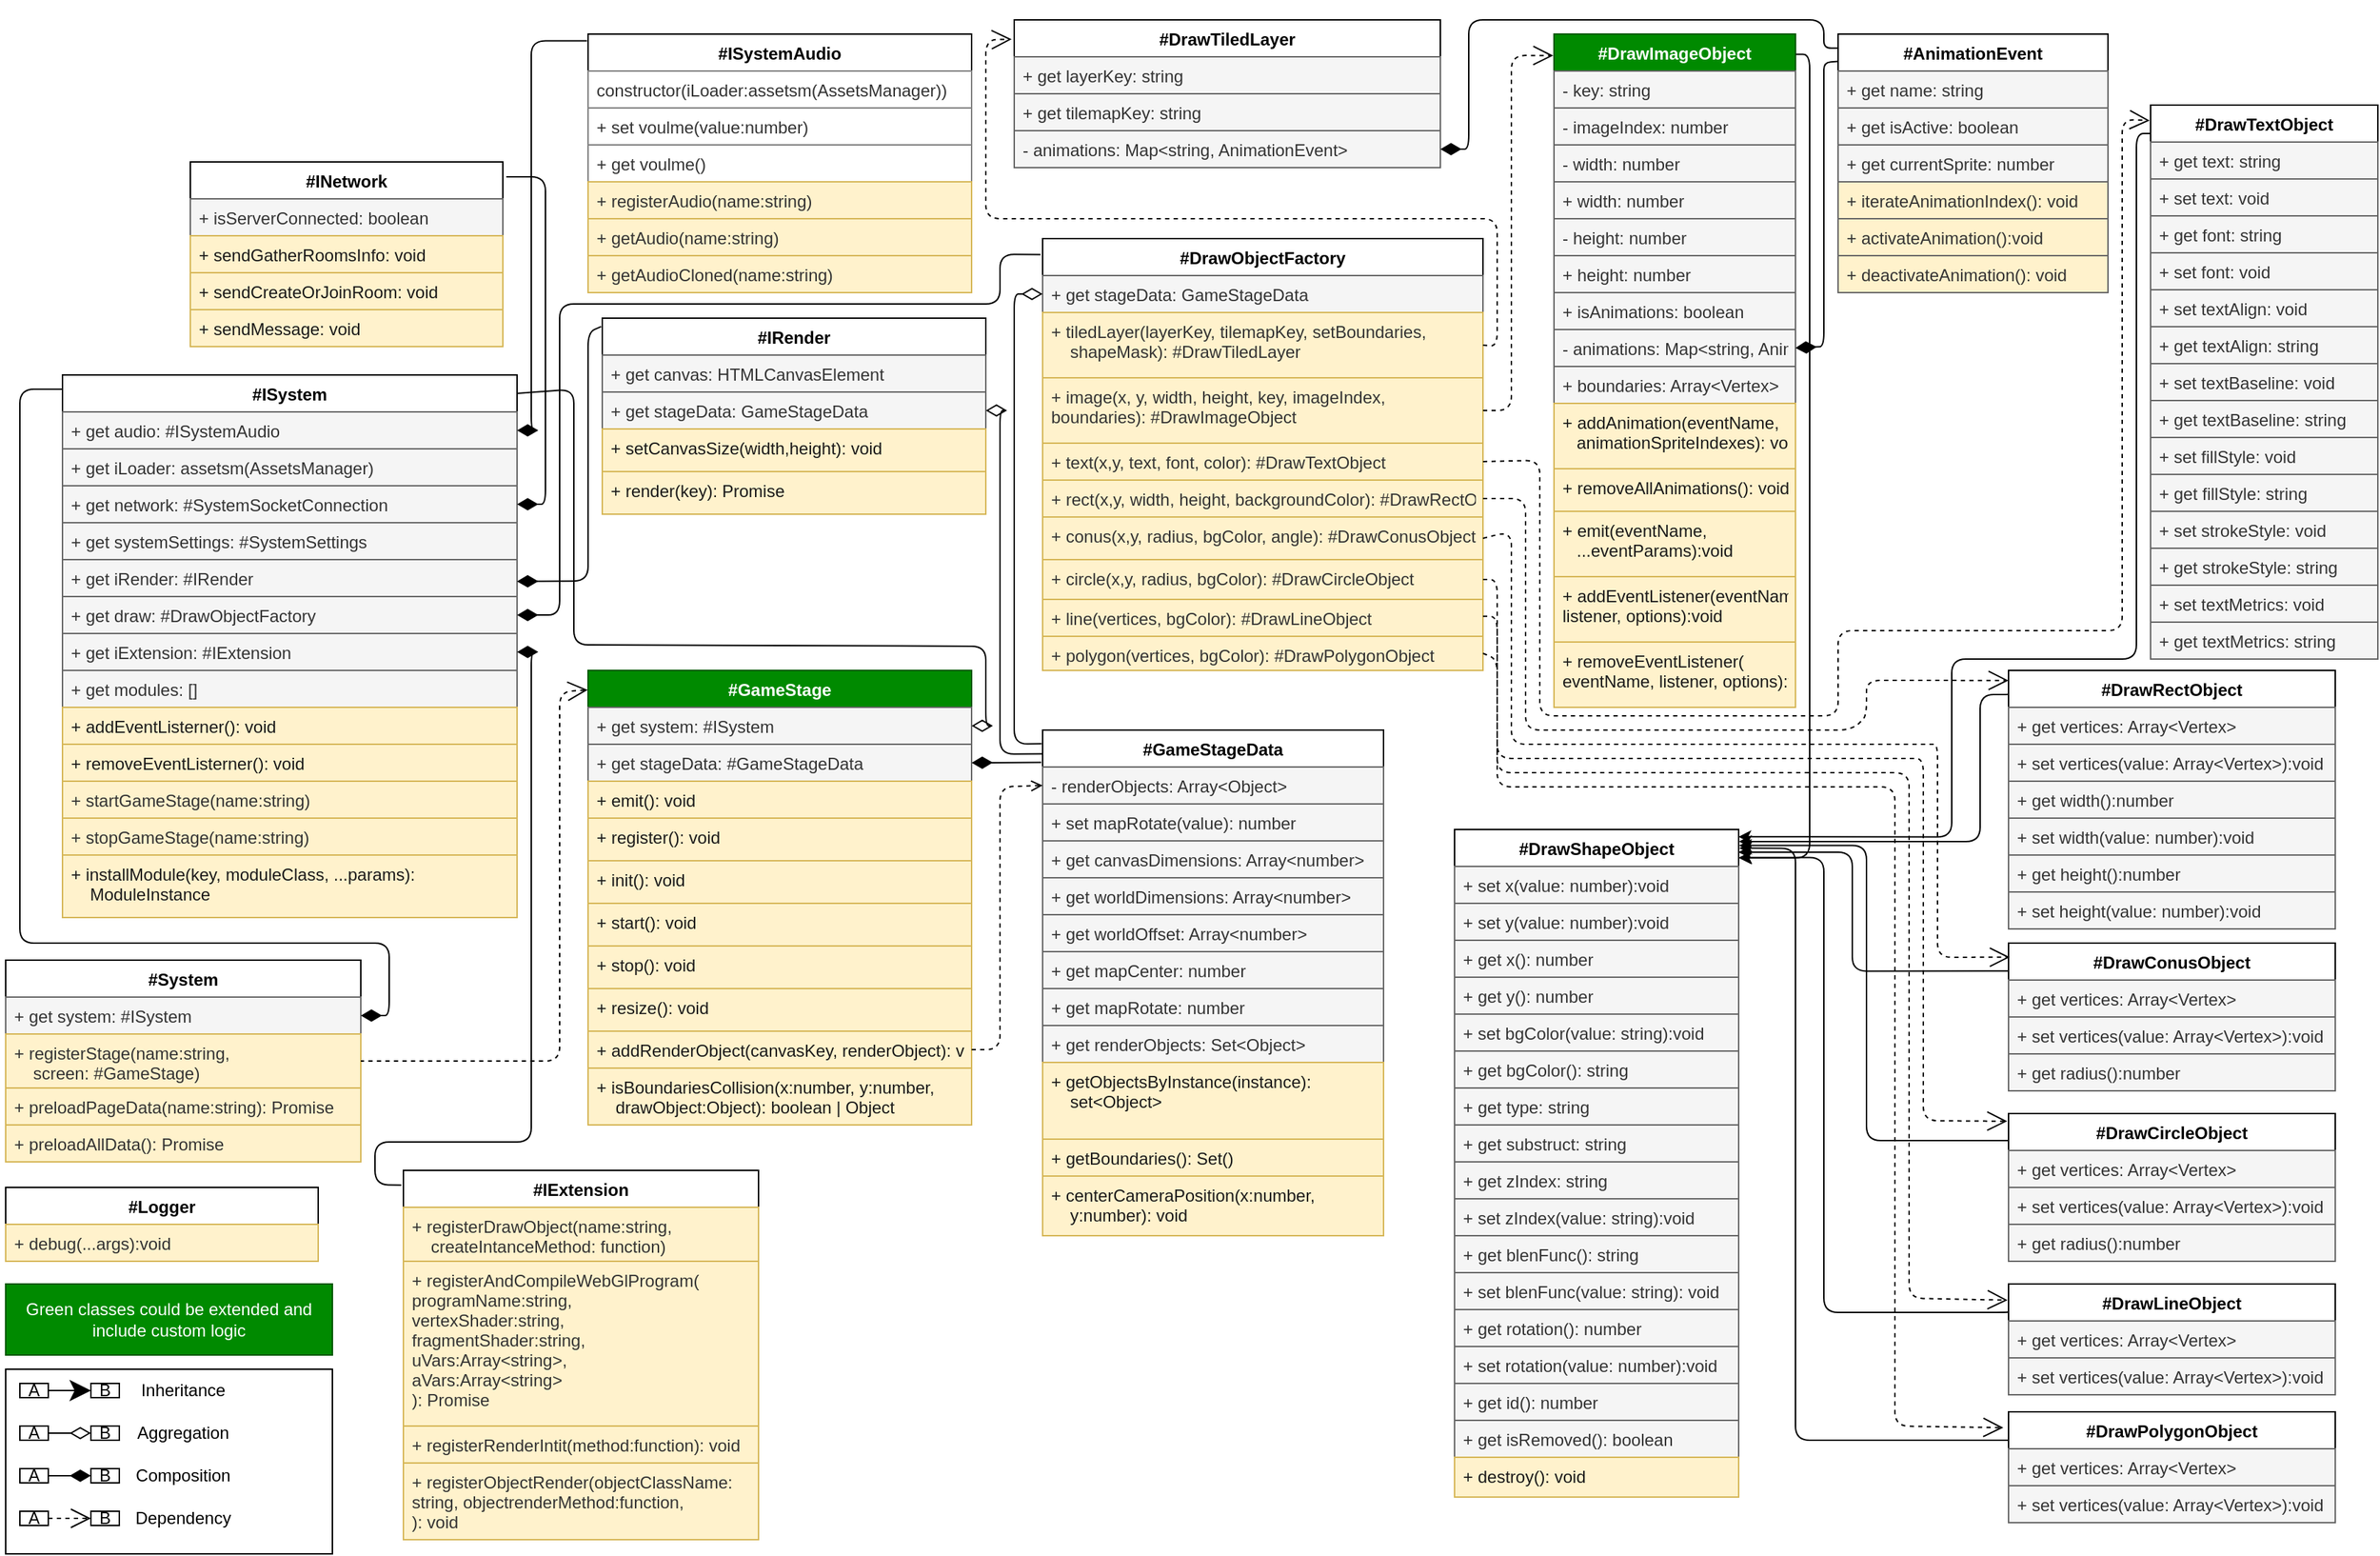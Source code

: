 <mxfile>
    <diagram id="85GXP2z5LsSxjsGxekBU" name="Page-1">
        <mxGraphModel dx="268" dy="250" grid="1" gridSize="10" guides="1" tooltips="1" connect="1" arrows="1" fold="1" page="1" pageScale="1" pageWidth="850" pageHeight="1100" math="0" shadow="0">
            <root>
                <mxCell id="0"/>
                <mxCell id="1" parent="0"/>
                <mxCell id="12" value="" style="edgeStyle=none;html=1;" parent="1" edge="1">
                    <mxGeometry relative="1" as="geometry">
                        <mxPoint x="400" y="170" as="targetPoint"/>
                    </mxGeometry>
                </mxCell>
                <mxCell id="23" value="#GameStageData&#10;&#10;" style="swimlane;fontStyle=1;align=center;verticalAlign=top;childLayout=stackLayout;horizontal=1;startSize=26;horizontalStack=0;resizeParent=1;resizeParentMax=0;resizeLast=0;collapsible=1;marginBottom=0;" parent="1" vertex="1">
                    <mxGeometry x="740" y="520" width="240" height="356" as="geometry"/>
                </mxCell>
                <mxCell id="624" value="- renderObjects: Array&lt;Object&gt;" style="text;strokeColor=#666666;fillColor=#f5f5f5;align=left;verticalAlign=top;spacingLeft=4;spacingRight=4;overflow=hidden;rotatable=0;points=[[0,0.5],[1,0.5]];portConstraint=eastwest;fontColor=#333333;" vertex="1" parent="23">
                    <mxGeometry y="26" width="240" height="26" as="geometry"/>
                </mxCell>
                <mxCell id="127" value="+ set mapRotate(value): number" style="text;strokeColor=#666666;fillColor=#f5f5f5;align=left;verticalAlign=top;spacingLeft=4;spacingRight=4;overflow=hidden;rotatable=0;points=[[0,0.5],[1,0.5]];portConstraint=eastwest;fontColor=#333333;" parent="23" vertex="1">
                    <mxGeometry y="52" width="240" height="26" as="geometry"/>
                </mxCell>
                <mxCell id="350" value="+ get canvasDimensions: Array&lt;number&gt;" style="text;strokeColor=#666666;fillColor=#f5f5f5;align=left;verticalAlign=top;spacingLeft=4;spacingRight=4;overflow=hidden;rotatable=0;points=[[0,0.5],[1,0.5]];portConstraint=eastwest;fontColor=#333333;" parent="23" vertex="1">
                    <mxGeometry y="78" width="240" height="26" as="geometry"/>
                </mxCell>
                <mxCell id="351" value="+ get worldDimensions: Array&lt;number&gt;" style="text;strokeColor=#666666;fillColor=#f5f5f5;align=left;verticalAlign=top;spacingLeft=4;spacingRight=4;overflow=hidden;rotatable=0;points=[[0,0.5],[1,0.5]];portConstraint=eastwest;fontColor=#333333;" parent="23" vertex="1">
                    <mxGeometry y="104" width="240" height="26" as="geometry"/>
                </mxCell>
                <mxCell id="352" value="+ get worldOffset: Array&lt;number&gt;" style="text;strokeColor=#666666;fillColor=#f5f5f5;align=left;verticalAlign=top;spacingLeft=4;spacingRight=4;overflow=hidden;rotatable=0;points=[[0,0.5],[1,0.5]];portConstraint=eastwest;fontColor=#333333;" parent="23" vertex="1">
                    <mxGeometry y="130" width="240" height="26" as="geometry"/>
                </mxCell>
                <mxCell id="353" value="+ get mapCenter: number" style="text;strokeColor=#666666;fillColor=#f5f5f5;align=left;verticalAlign=top;spacingLeft=4;spacingRight=4;overflow=hidden;rotatable=0;points=[[0,0.5],[1,0.5]];portConstraint=eastwest;fontColor=#333333;" parent="23" vertex="1">
                    <mxGeometry y="156" width="240" height="26" as="geometry"/>
                </mxCell>
                <mxCell id="354" value="+ get mapRotate: number" style="text;strokeColor=#666666;fillColor=#f5f5f5;align=left;verticalAlign=top;spacingLeft=4;spacingRight=4;overflow=hidden;rotatable=0;points=[[0,0.5],[1,0.5]];portConstraint=eastwest;fontColor=#333333;" parent="23" vertex="1">
                    <mxGeometry y="182" width="240" height="26" as="geometry"/>
                </mxCell>
                <mxCell id="390" value="+ get renderObjects: Set&lt;Object&gt;" style="text;strokeColor=#666666;fillColor=#f5f5f5;align=left;verticalAlign=top;spacingLeft=4;spacingRight=4;overflow=hidden;rotatable=0;points=[[0,0.5],[1,0.5]];portConstraint=eastwest;fontColor=#333333;" parent="23" vertex="1">
                    <mxGeometry y="208" width="240" height="26" as="geometry"/>
                </mxCell>
                <mxCell id="356" value="+ getObjectsByInstance(instance): &#10;    set&lt;Object&gt;" style="text;strokeColor=#d6b656;fillColor=#fff2cc;align=left;verticalAlign=top;spacingLeft=4;spacingRight=4;overflow=hidden;rotatable=0;points=[[0,0.5],[1,0.5]];portConstraint=eastwest;fontColor=#1A1A1A;" parent="23" vertex="1">
                    <mxGeometry y="234" width="240" height="54" as="geometry"/>
                </mxCell>
                <mxCell id="135" value="+ getBoundaries(): Set()" style="text;strokeColor=#d6b656;fillColor=#fff2cc;align=left;verticalAlign=top;spacingLeft=4;spacingRight=4;overflow=hidden;rotatable=0;points=[[0,0.5],[1,0.5]];portConstraint=eastwest;fontColor=#1A1A1A;" parent="23" vertex="1">
                    <mxGeometry y="288" width="240" height="26" as="geometry"/>
                </mxCell>
                <mxCell id="348" value="+ centerCameraPosition(x:number, &#10;    y:number): void" style="text;strokeColor=#d6b656;fillColor=#fff2cc;align=left;verticalAlign=top;spacingLeft=4;spacingRight=4;overflow=hidden;rotatable=0;points=[[0,0.5],[1,0.5]];portConstraint=eastwest;fontColor=#1A1A1A;" parent="23" vertex="1">
                    <mxGeometry y="314" width="240" height="42" as="geometry"/>
                </mxCell>
                <mxCell id="41" value="#System" style="swimlane;fontStyle=1;align=center;verticalAlign=top;childLayout=stackLayout;horizontal=1;startSize=26;horizontalStack=0;resizeParent=1;resizeParentMax=0;resizeLast=0;collapsible=1;marginBottom=0;" parent="1" vertex="1">
                    <mxGeometry x="10" y="682" width="250" height="142" as="geometry"/>
                </mxCell>
                <mxCell id="46" value="+ get system: #ISystem" style="text;strokeColor=#666666;fillColor=#f5f5f5;align=left;verticalAlign=top;spacingLeft=4;spacingRight=4;overflow=hidden;rotatable=0;points=[[0,0.5],[1,0.5]];portConstraint=eastwest;fontColor=#333333;" parent="41" vertex="1">
                    <mxGeometry y="26" width="250" height="26" as="geometry"/>
                </mxCell>
                <mxCell id="72" value="+ registerStage(name:string, &#10;    screen: #GameStage)" style="text;strokeColor=#d6b656;fillColor=#fff2cc;align=left;verticalAlign=top;spacingLeft=4;spacingRight=4;overflow=hidden;rotatable=0;points=[[0,0.5],[1,0.5]];portConstraint=eastwest;fontColor=#333333;" parent="41" vertex="1">
                    <mxGeometry y="52" width="250" height="38" as="geometry"/>
                </mxCell>
                <mxCell id="89" value="+ preloadPageData(name:string): Promise" style="text;strokeColor=#d6b656;fillColor=#fff2cc;align=left;verticalAlign=top;spacingLeft=4;spacingRight=4;overflow=hidden;rotatable=0;points=[[0,0.5],[1,0.5]];portConstraint=eastwest;fontColor=#333333;" parent="41" vertex="1">
                    <mxGeometry y="90" width="250" height="26" as="geometry"/>
                </mxCell>
                <mxCell id="44" value="+ preloadAllData(): Promise" style="text;strokeColor=#d6b656;fillColor=#fff2cc;align=left;verticalAlign=top;spacingLeft=4;spacingRight=4;overflow=hidden;rotatable=0;points=[[0,0.5],[1,0.5]];portConstraint=eastwest;fontColor=#333333;" parent="41" vertex="1">
                    <mxGeometry y="116" width="250" height="26" as="geometry"/>
                </mxCell>
                <mxCell id="80" value="#ISystem" style="swimlane;fontStyle=1;align=center;verticalAlign=top;childLayout=stackLayout;horizontal=1;startSize=26;horizontalStack=0;resizeParent=1;resizeParentMax=0;resizeLast=0;collapsible=1;marginBottom=0;" parent="1" vertex="1">
                    <mxGeometry x="50" y="270" width="320" height="382" as="geometry"/>
                </mxCell>
                <mxCell id="288" value="+ get audio: #ISystemAudio" style="text;strokeColor=#666666;fillColor=#f5f5f5;align=left;verticalAlign=top;spacingLeft=4;spacingRight=4;overflow=hidden;rotatable=0;points=[[0,0.5],[1,0.5]];portConstraint=eastwest;fontColor=#333333;" parent="80" vertex="1">
                    <mxGeometry y="26" width="320" height="26" as="geometry"/>
                </mxCell>
                <mxCell id="116" value="+ get iLoader: assetsm(AssetsManager)" style="text;strokeColor=#666666;fillColor=#f5f5f5;align=left;verticalAlign=top;spacingLeft=4;spacingRight=4;overflow=hidden;rotatable=0;points=[[0,0.5],[1,0.5]];portConstraint=eastwest;fontColor=#333333;" parent="80" vertex="1">
                    <mxGeometry y="52" width="320" height="26" as="geometry"/>
                </mxCell>
                <mxCell id="289" value="+ get network: #SystemSocketConnection" style="text;strokeColor=#666666;fillColor=#f5f5f5;align=left;verticalAlign=top;spacingLeft=4;spacingRight=4;overflow=hidden;rotatable=0;points=[[0,0.5],[1,0.5]];portConstraint=eastwest;fontColor=#333333;" parent="80" vertex="1">
                    <mxGeometry y="78" width="320" height="26" as="geometry"/>
                </mxCell>
                <mxCell id="82" value="+ get systemSettings: #SystemSettings" style="text;strokeColor=#666666;fillColor=#f5f5f5;align=left;verticalAlign=top;spacingLeft=4;spacingRight=4;overflow=hidden;rotatable=0;points=[[0,0.5],[1,0.5]];portConstraint=eastwest;fontColor=#333333;" parent="80" vertex="1">
                    <mxGeometry y="104" width="320" height="26" as="geometry"/>
                </mxCell>
                <mxCell id="514" value="+ get iRender: #IRender" style="text;strokeColor=#666666;fillColor=#f5f5f5;align=left;verticalAlign=top;spacingLeft=4;spacingRight=4;overflow=hidden;rotatable=0;points=[[0,0.5],[1,0.5]];portConstraint=eastwest;fontColor=#333333;" parent="80" vertex="1">
                    <mxGeometry y="130" width="320" height="26" as="geometry"/>
                </mxCell>
                <mxCell id="538" value="+ get draw: #DrawObjectFactory" style="text;strokeColor=#666666;fillColor=#f5f5f5;align=left;verticalAlign=top;spacingLeft=4;spacingRight=4;overflow=hidden;rotatable=0;points=[[0,0.5],[1,0.5]];portConstraint=eastwest;fontColor=#333333;" parent="80" vertex="1">
                    <mxGeometry y="156" width="320" height="26" as="geometry"/>
                </mxCell>
                <mxCell id="337" value="+ get iExtension: #IExtension" style="text;strokeColor=#666666;fillColor=#f5f5f5;align=left;verticalAlign=top;spacingLeft=4;spacingRight=4;overflow=hidden;rotatable=0;points=[[0,0.5],[1,0.5]];portConstraint=eastwest;fontColor=#333333;" parent="80" vertex="1">
                    <mxGeometry y="182" width="320" height="26" as="geometry"/>
                </mxCell>
                <mxCell id="512" value="+ get modules: []" style="text;strokeColor=#666666;fillColor=#f5f5f5;align=left;verticalAlign=top;spacingLeft=4;spacingRight=4;overflow=hidden;rotatable=0;points=[[0,0.5],[1,0.5]];portConstraint=eastwest;fontColor=#333333;" parent="80" vertex="1">
                    <mxGeometry y="208" width="320" height="26" as="geometry"/>
                </mxCell>
                <mxCell id="328" value="+ addEventListerner(): void" style="text;strokeColor=#d6b656;fillColor=#fff2cc;align=left;verticalAlign=top;spacingLeft=4;spacingRight=4;overflow=hidden;rotatable=0;points=[[0,0.5],[1,0.5]];portConstraint=eastwest;fontColor=#1A1A1A;" parent="80" vertex="1">
                    <mxGeometry y="234" width="320" height="26" as="geometry"/>
                </mxCell>
                <mxCell id="327" value="+ removeEventListerner(): void" style="text;strokeColor=#d6b656;fillColor=#fff2cc;align=left;verticalAlign=top;spacingLeft=4;spacingRight=4;overflow=hidden;rotatable=0;points=[[0,0.5],[1,0.5]];portConstraint=eastwest;fontColor=#1A1A1A;" parent="80" vertex="1">
                    <mxGeometry y="260" width="320" height="26" as="geometry"/>
                </mxCell>
                <mxCell id="86" value="+ startGameStage(name:string)" style="text;strokeColor=#d6b656;fillColor=#fff2cc;align=left;verticalAlign=top;spacingLeft=4;spacingRight=4;overflow=hidden;rotatable=0;points=[[0,0.5],[1,0.5]];portConstraint=eastwest;fontColor=#333333;" parent="80" vertex="1">
                    <mxGeometry y="286" width="320" height="26" as="geometry"/>
                </mxCell>
                <mxCell id="249" value="+ stopGameStage(name:string)" style="text;strokeColor=#d6b656;fillColor=#fff2cc;align=left;verticalAlign=top;spacingLeft=4;spacingRight=4;overflow=hidden;rotatable=0;points=[[0,0.5],[1,0.5]];portConstraint=eastwest;fontColor=#333333;" parent="80" vertex="1">
                    <mxGeometry y="312" width="320" height="26" as="geometry"/>
                </mxCell>
                <mxCell id="510" value="+ installModule(key, moduleClass, ...params):&#10;    ModuleInstance" style="text;strokeColor=#d6b656;fillColor=#fff2cc;align=left;verticalAlign=top;spacingLeft=4;spacingRight=4;overflow=hidden;rotatable=0;points=[[0,0.5],[1,0.5]];portConstraint=eastwest;fontColor=#1A1A1A;" parent="80" vertex="1">
                    <mxGeometry y="338" width="320" height="44" as="geometry"/>
                </mxCell>
                <mxCell id="13" value="#GameStage&#10;&#10;" style="swimlane;fontStyle=1;align=center;verticalAlign=top;childLayout=stackLayout;horizontal=1;startSize=26;horizontalStack=0;resizeParent=1;resizeParentMax=0;resizeLast=0;collapsible=1;marginBottom=0;fillColor=#008a00;fontColor=#ffffff;strokeColor=#005700;" parent="1" vertex="1">
                    <mxGeometry x="420" y="478" width="270" height="320" as="geometry"/>
                </mxCell>
                <mxCell id="382" value="+ get system: #ISystem" style="text;strokeColor=#666666;fillColor=#f5f5f5;align=left;verticalAlign=top;spacingLeft=4;spacingRight=4;overflow=hidden;rotatable=0;points=[[0,0.5],[1,0.5]];portConstraint=eastwest;fontColor=#333333;" parent="13" vertex="1">
                    <mxGeometry y="26" width="270" height="26" as="geometry"/>
                </mxCell>
                <mxCell id="357" value="+ get stageData: #GameStageData" style="text;strokeColor=#666666;fillColor=#f5f5f5;align=left;verticalAlign=top;spacingLeft=4;spacingRight=4;overflow=hidden;rotatable=0;points=[[0,0.5],[1,0.5]];portConstraint=eastwest;fontColor=#333333;" parent="13" vertex="1">
                    <mxGeometry y="52" width="270" height="26" as="geometry"/>
                </mxCell>
                <mxCell id="322" value="+ emit(): void" style="text;strokeColor=#d6b656;fillColor=#fff2cc;align=left;verticalAlign=top;spacingLeft=4;spacingRight=4;overflow=hidden;rotatable=0;points=[[0,0.5],[1,0.5]];portConstraint=eastwest;fontColor=#1A1A1A;" parent="13" vertex="1">
                    <mxGeometry y="78" width="270" height="26" as="geometry"/>
                </mxCell>
                <mxCell id="332" value="+ register(): void" style="text;strokeColor=#d6b656;fillColor=#fff2cc;align=left;verticalAlign=top;spacingLeft=4;spacingRight=4;overflow=hidden;rotatable=0;points=[[0,0.5],[1,0.5]];portConstraint=eastwest;fontColor=#1A1A1A;" parent="13" vertex="1">
                    <mxGeometry y="104" width="270" height="30" as="geometry"/>
                </mxCell>
                <mxCell id="333" value="+ init(): void " style="text;strokeColor=#d6b656;fillColor=#fff2cc;align=left;verticalAlign=top;spacingLeft=4;spacingRight=4;overflow=hidden;rotatable=0;points=[[0,0.5],[1,0.5]];portConstraint=eastwest;fontColor=#1A1A1A;" parent="13" vertex="1">
                    <mxGeometry y="134" width="270" height="30" as="geometry"/>
                </mxCell>
                <mxCell id="334" value="+ start(): void " style="text;strokeColor=#d6b656;fillColor=#fff2cc;align=left;verticalAlign=top;spacingLeft=4;spacingRight=4;overflow=hidden;rotatable=0;points=[[0,0.5],[1,0.5]];portConstraint=eastwest;fontColor=#1A1A1A;" parent="13" vertex="1">
                    <mxGeometry y="164" width="270" height="30" as="geometry"/>
                </mxCell>
                <mxCell id="335" value="+ stop(): void " style="text;strokeColor=#d6b656;fillColor=#fff2cc;align=left;verticalAlign=top;spacingLeft=4;spacingRight=4;overflow=hidden;rotatable=0;points=[[0,0.5],[1,0.5]];portConstraint=eastwest;fontColor=#1A1A1A;" parent="13" vertex="1">
                    <mxGeometry y="194" width="270" height="30" as="geometry"/>
                </mxCell>
                <mxCell id="222" value="+ resize(): void " style="text;strokeColor=#d6b656;fillColor=#fff2cc;align=left;verticalAlign=top;spacingLeft=4;spacingRight=4;overflow=hidden;rotatable=0;points=[[0,0.5],[1,0.5]];portConstraint=eastwest;fontColor=#1A1A1A;" parent="13" vertex="1">
                    <mxGeometry y="224" width="270" height="30" as="geometry"/>
                </mxCell>
                <mxCell id="120" value="+ addRenderObject(canvasKey, renderObject): void" style="text;strokeColor=#d6b656;fillColor=#fff2cc;align=left;verticalAlign=top;spacingLeft=4;spacingRight=4;overflow=hidden;rotatable=0;points=[[0,0.5],[1,0.5]];portConstraint=eastwest;fontColor=#1A1A1A;" parent="13" vertex="1">
                    <mxGeometry y="254" width="270" height="26" as="geometry"/>
                </mxCell>
                <mxCell id="343" value="+ isBoundariesCollision(x:number, y:number,&#10;    drawObject:Object): boolean | Object" style="text;strokeColor=#d6b656;fillColor=#fff2cc;align=left;verticalAlign=top;spacingLeft=4;spacingRight=4;overflow=hidden;rotatable=0;points=[[0,0.5],[1,0.5]];portConstraint=eastwest;fontColor=#1A1A1A;" parent="13" vertex="1">
                    <mxGeometry y="280" width="270" height="40" as="geometry"/>
                </mxCell>
                <mxCell id="168" value="#DrawShapeObject" style="swimlane;fontStyle=1;align=center;verticalAlign=top;childLayout=stackLayout;horizontal=1;startSize=26;horizontalStack=0;resizeParent=1;resizeParentMax=0;resizeLast=0;collapsible=1;marginBottom=0;" parent="1" vertex="1">
                    <mxGeometry x="1030" y="590" width="200" height="470" as="geometry"/>
                </mxCell>
                <mxCell id="169" value="+ set x(value: number):void" style="text;strokeColor=#666666;fillColor=#f5f5f5;align=left;verticalAlign=top;spacingLeft=4;spacingRight=4;overflow=hidden;rotatable=0;points=[[0,0.5],[1,0.5]];portConstraint=eastwest;fontColor=#333333;" parent="168" vertex="1">
                    <mxGeometry y="26" width="200" height="26" as="geometry"/>
                </mxCell>
                <mxCell id="170" value="+ set y(value: number):void" style="text;strokeColor=#666666;fillColor=#f5f5f5;align=left;verticalAlign=top;spacingLeft=4;spacingRight=4;overflow=hidden;rotatable=0;points=[[0,0.5],[1,0.5]];portConstraint=eastwest;fontColor=#333333;" parent="168" vertex="1">
                    <mxGeometry y="52" width="200" height="26" as="geometry"/>
                </mxCell>
                <mxCell id="393" value="+ get x(): number" style="text;strokeColor=#666666;fillColor=#f5f5f5;align=left;verticalAlign=top;spacingLeft=4;spacingRight=4;overflow=hidden;rotatable=0;points=[[0,0.5],[1,0.5]];portConstraint=eastwest;fontColor=#333333;" parent="168" vertex="1">
                    <mxGeometry y="78" width="200" height="26" as="geometry"/>
                </mxCell>
                <mxCell id="394" value="+ get y(): number" style="text;strokeColor=#666666;fillColor=#f5f5f5;align=left;verticalAlign=top;spacingLeft=4;spacingRight=4;overflow=hidden;rotatable=0;points=[[0,0.5],[1,0.5]];portConstraint=eastwest;fontColor=#333333;" parent="168" vertex="1">
                    <mxGeometry y="104" width="200" height="26" as="geometry"/>
                </mxCell>
                <mxCell id="174" value="+ set bgColor(value: string):void" style="text;strokeColor=#666666;fillColor=#f5f5f5;align=left;verticalAlign=top;spacingLeft=4;spacingRight=4;overflow=hidden;rotatable=0;points=[[0,0.5],[1,0.5]];portConstraint=eastwest;fontColor=#333333;" parent="168" vertex="1">
                    <mxGeometry y="130" width="200" height="26" as="geometry"/>
                </mxCell>
                <mxCell id="395" value="+ get bgColor(): string" style="text;strokeColor=#666666;fillColor=#f5f5f5;align=left;verticalAlign=top;spacingLeft=4;spacingRight=4;overflow=hidden;rotatable=0;points=[[0,0.5],[1,0.5]];portConstraint=eastwest;fontColor=#333333;" parent="168" vertex="1">
                    <mxGeometry y="156" width="200" height="26" as="geometry"/>
                </mxCell>
                <mxCell id="175" value="+ get type: string" style="text;strokeColor=#666666;fillColor=#f5f5f5;align=left;verticalAlign=top;spacingLeft=4;spacingRight=4;overflow=hidden;rotatable=0;points=[[0,0.5],[1,0.5]];portConstraint=eastwest;fontColor=#333333;" parent="168" vertex="1">
                    <mxGeometry y="182" width="200" height="26" as="geometry"/>
                </mxCell>
                <mxCell id="397" value="+ get substruct: string" style="text;strokeColor=#666666;fillColor=#f5f5f5;align=left;verticalAlign=top;spacingLeft=4;spacingRight=4;overflow=hidden;rotatable=0;points=[[0,0.5],[1,0.5]];portConstraint=eastwest;fontColor=#333333;" parent="168" vertex="1">
                    <mxGeometry y="208" width="200" height="26" as="geometry"/>
                </mxCell>
                <mxCell id="398" value="+ get zIndex: string" style="text;strokeColor=#666666;fillColor=#f5f5f5;align=left;verticalAlign=top;spacingLeft=4;spacingRight=4;overflow=hidden;rotatable=0;points=[[0,0.5],[1,0.5]];portConstraint=eastwest;fontColor=#333333;" parent="168" vertex="1">
                    <mxGeometry y="234" width="200" height="26" as="geometry"/>
                </mxCell>
                <mxCell id="399" value="+ set zIndex(value: string):void" style="text;strokeColor=#666666;fillColor=#f5f5f5;align=left;verticalAlign=top;spacingLeft=4;spacingRight=4;overflow=hidden;rotatable=0;points=[[0,0.5],[1,0.5]];portConstraint=eastwest;fontColor=#333333;" parent="168" vertex="1">
                    <mxGeometry y="260" width="200" height="26" as="geometry"/>
                </mxCell>
                <mxCell id="400" value="+ get blenFunc(): string" style="text;strokeColor=#666666;fillColor=#f5f5f5;align=left;verticalAlign=top;spacingLeft=4;spacingRight=4;overflow=hidden;rotatable=0;points=[[0,0.5],[1,0.5]];portConstraint=eastwest;fontColor=#333333;" parent="168" vertex="1">
                    <mxGeometry y="286" width="200" height="26" as="geometry"/>
                </mxCell>
                <mxCell id="401" value="+ set blenFunc(value: string): void" style="text;strokeColor=#666666;fillColor=#f5f5f5;align=left;verticalAlign=top;spacingLeft=4;spacingRight=4;overflow=hidden;rotatable=0;points=[[0,0.5],[1,0.5]];portConstraint=eastwest;fontColor=#333333;" parent="168" vertex="1">
                    <mxGeometry y="312" width="200" height="26" as="geometry"/>
                </mxCell>
                <mxCell id="402" value="+ get rotation(): number" style="text;strokeColor=#666666;fillColor=#f5f5f5;align=left;verticalAlign=top;spacingLeft=4;spacingRight=4;overflow=hidden;rotatable=0;points=[[0,0.5],[1,0.5]];portConstraint=eastwest;fontColor=#333333;" parent="168" vertex="1">
                    <mxGeometry y="338" width="200" height="26" as="geometry"/>
                </mxCell>
                <mxCell id="403" value="+ set rotation(value: number):void" style="text;strokeColor=#666666;fillColor=#f5f5f5;align=left;verticalAlign=top;spacingLeft=4;spacingRight=4;overflow=hidden;rotatable=0;points=[[0,0.5],[1,0.5]];portConstraint=eastwest;fontColor=#333333;" parent="168" vertex="1">
                    <mxGeometry y="364" width="200" height="26" as="geometry"/>
                </mxCell>
                <mxCell id="405" value="+ get id(): number" style="text;strokeColor=#666666;fillColor=#f5f5f5;align=left;verticalAlign=top;spacingLeft=4;spacingRight=4;overflow=hidden;rotatable=0;points=[[0,0.5],[1,0.5]];portConstraint=eastwest;fontColor=#333333;" parent="168" vertex="1">
                    <mxGeometry y="390" width="200" height="26" as="geometry"/>
                </mxCell>
                <mxCell id="406" value="+ get isRemoved(): boolean" style="text;strokeColor=#666666;fillColor=#f5f5f5;align=left;verticalAlign=top;spacingLeft=4;spacingRight=4;overflow=hidden;rotatable=0;points=[[0,0.5],[1,0.5]];portConstraint=eastwest;fontColor=#333333;" parent="168" vertex="1">
                    <mxGeometry y="416" width="200" height="26" as="geometry"/>
                </mxCell>
                <mxCell id="392" value="+ destroy(): void" style="text;strokeColor=#d6b656;fillColor=#fff2cc;align=left;verticalAlign=top;spacingLeft=4;spacingRight=4;overflow=hidden;rotatable=0;points=[[0,0.5],[1,0.5]];portConstraint=eastwest;fontColor=#1A1A1A;" parent="168" vertex="1">
                    <mxGeometry y="442" width="200" height="28" as="geometry"/>
                </mxCell>
                <mxCell id="176" value="#DrawTextObject" style="swimlane;fontStyle=1;align=center;verticalAlign=top;childLayout=stackLayout;horizontal=1;startSize=26;horizontalStack=0;resizeParent=1;resizeParentMax=0;resizeLast=0;collapsible=1;marginBottom=0;" parent="1" vertex="1">
                    <mxGeometry x="1520" y="80" width="160" height="390" as="geometry"/>
                </mxCell>
                <mxCell id="457" value="+ get text: string" style="text;strokeColor=#666666;fillColor=#f5f5f5;align=left;verticalAlign=top;spacingLeft=4;spacingRight=4;overflow=hidden;rotatable=0;points=[[0,0.5],[1,0.5]];portConstraint=eastwest;fontColor=#333333;" parent="176" vertex="1">
                    <mxGeometry y="26" width="160" height="26" as="geometry"/>
                </mxCell>
                <mxCell id="177" value="+ set text: void" style="text;strokeColor=#666666;fillColor=#f5f5f5;align=left;verticalAlign=top;spacingLeft=4;spacingRight=4;overflow=hidden;rotatable=0;points=[[0,0.5],[1,0.5]];portConstraint=eastwest;fontColor=#333333;" parent="176" vertex="1">
                    <mxGeometry y="52" width="160" height="26" as="geometry"/>
                </mxCell>
                <mxCell id="459" value="+ get font: string" style="text;strokeColor=#666666;fillColor=#f5f5f5;align=left;verticalAlign=top;spacingLeft=4;spacingRight=4;overflow=hidden;rotatable=0;points=[[0,0.5],[1,0.5]];portConstraint=eastwest;fontColor=#333333;" parent="176" vertex="1">
                    <mxGeometry y="78" width="160" height="26" as="geometry"/>
                </mxCell>
                <mxCell id="461" value="+ set font: void" style="text;strokeColor=#666666;fillColor=#f5f5f5;align=left;verticalAlign=top;spacingLeft=4;spacingRight=4;overflow=hidden;rotatable=0;points=[[0,0.5],[1,0.5]];portConstraint=eastwest;fontColor=#333333;" parent="176" vertex="1">
                    <mxGeometry y="104" width="160" height="26" as="geometry"/>
                </mxCell>
                <mxCell id="460" value="+ set textAlign: void" style="text;strokeColor=#666666;fillColor=#f5f5f5;align=left;verticalAlign=top;spacingLeft=4;spacingRight=4;overflow=hidden;rotatable=0;points=[[0,0.5],[1,0.5]];portConstraint=eastwest;fontColor=#333333;" parent="176" vertex="1">
                    <mxGeometry y="130" width="160" height="26" as="geometry"/>
                </mxCell>
                <mxCell id="178" value="+ get textAlign: string" style="text;strokeColor=#666666;fillColor=#f5f5f5;align=left;verticalAlign=top;spacingLeft=4;spacingRight=4;overflow=hidden;rotatable=0;points=[[0,0.5],[1,0.5]];portConstraint=eastwest;fontColor=#333333;" parent="176" vertex="1">
                    <mxGeometry y="156" width="160" height="26" as="geometry"/>
                </mxCell>
                <mxCell id="462" value="+ set textBaseline: void" style="text;strokeColor=#666666;fillColor=#f5f5f5;align=left;verticalAlign=top;spacingLeft=4;spacingRight=4;overflow=hidden;rotatable=0;points=[[0,0.5],[1,0.5]];portConstraint=eastwest;fontColor=#333333;" parent="176" vertex="1">
                    <mxGeometry y="182" width="160" height="26" as="geometry"/>
                </mxCell>
                <mxCell id="463" value="+ get textBaseline: string" style="text;strokeColor=#666666;fillColor=#f5f5f5;align=left;verticalAlign=top;spacingLeft=4;spacingRight=4;overflow=hidden;rotatable=0;points=[[0,0.5],[1,0.5]];portConstraint=eastwest;fontColor=#333333;" parent="176" vertex="1">
                    <mxGeometry y="208" width="160" height="26" as="geometry"/>
                </mxCell>
                <mxCell id="465" value="+ set fillStyle: void" style="text;strokeColor=#666666;fillColor=#f5f5f5;align=left;verticalAlign=top;spacingLeft=4;spacingRight=4;overflow=hidden;rotatable=0;points=[[0,0.5],[1,0.5]];portConstraint=eastwest;fontColor=#333333;" parent="176" vertex="1">
                    <mxGeometry y="234" width="160" height="26" as="geometry"/>
                </mxCell>
                <mxCell id="466" value="+ get fillStyle: string" style="text;strokeColor=#666666;fillColor=#f5f5f5;align=left;verticalAlign=top;spacingLeft=4;spacingRight=4;overflow=hidden;rotatable=0;points=[[0,0.5],[1,0.5]];portConstraint=eastwest;fontColor=#333333;" parent="176" vertex="1">
                    <mxGeometry y="260" width="160" height="26" as="geometry"/>
                </mxCell>
                <mxCell id="467" value="+ set strokeStyle: void" style="text;strokeColor=#666666;fillColor=#f5f5f5;align=left;verticalAlign=top;spacingLeft=4;spacingRight=4;overflow=hidden;rotatable=0;points=[[0,0.5],[1,0.5]];portConstraint=eastwest;fontColor=#333333;" parent="176" vertex="1">
                    <mxGeometry y="286" width="160" height="26" as="geometry"/>
                </mxCell>
                <mxCell id="179" value="+ get strokeStyle: string" style="text;strokeColor=#666666;fillColor=#f5f5f5;align=left;verticalAlign=top;spacingLeft=4;spacingRight=4;overflow=hidden;rotatable=0;points=[[0,0.5],[1,0.5]];portConstraint=eastwest;fontColor=#333333;" parent="176" vertex="1">
                    <mxGeometry y="312" width="160" height="26" as="geometry"/>
                </mxCell>
                <mxCell id="468" value="+ set textMetrics: void" style="text;strokeColor=#666666;fillColor=#f5f5f5;align=left;verticalAlign=top;spacingLeft=4;spacingRight=4;overflow=hidden;rotatable=0;points=[[0,0.5],[1,0.5]];portConstraint=eastwest;fontColor=#333333;" parent="176" vertex="1">
                    <mxGeometry y="338" width="160" height="26" as="geometry"/>
                </mxCell>
                <mxCell id="180" value="+ get textMetrics: string" style="text;strokeColor=#666666;fillColor=#f5f5f5;align=left;verticalAlign=top;spacingLeft=4;spacingRight=4;overflow=hidden;rotatable=0;points=[[0,0.5],[1,0.5]];portConstraint=eastwest;fontColor=#333333;" parent="176" vertex="1">
                    <mxGeometry y="364" width="160" height="26" as="geometry"/>
                </mxCell>
                <mxCell id="190" value="" style="endArrow=none;html=1;edgeStyle=orthogonalEdgeStyle;exitX=0.999;exitY=0.011;exitDx=0;exitDy=0;labelBackgroundColor=#18141D;exitPerimeter=0;entryX=0.001;entryY=0.051;entryDx=0;entryDy=0;entryPerimeter=0;endFill=0;startArrow=classic;startFill=1;" parent="1" source="168" target="176" edge="1">
                    <mxGeometry relative="1" as="geometry">
                        <mxPoint x="1080" y="545" as="sourcePoint"/>
                        <mxPoint x="1510" y="90" as="targetPoint"/>
                        <Array as="points">
                            <mxPoint x="1380" y="595"/>
                            <mxPoint x="1380" y="470"/>
                            <mxPoint x="1510" y="470"/>
                            <mxPoint x="1510" y="100"/>
                            <mxPoint x="1520" y="100"/>
                        </Array>
                    </mxGeometry>
                </mxCell>
                <mxCell id="193" value="#DrawImageObject" style="swimlane;fontStyle=1;align=center;verticalAlign=top;childLayout=stackLayout;horizontal=1;startSize=26;horizontalStack=0;resizeParent=1;resizeParentMax=0;resizeLast=0;collapsible=1;marginBottom=0;fillColor=#008a00;fontColor=#ffffff;strokeColor=#005700;" parent="1" vertex="1">
                    <mxGeometry x="1100" y="30" width="170" height="474" as="geometry"/>
                </mxCell>
                <mxCell id="196" value="- key: string" style="text;strokeColor=#666666;fillColor=#f5f5f5;align=left;verticalAlign=top;spacingLeft=4;spacingRight=4;overflow=hidden;rotatable=0;points=[[0,0.5],[1,0.5]];portConstraint=eastwest;fontColor=#333333;" parent="193" vertex="1">
                    <mxGeometry y="26" width="170" height="26" as="geometry"/>
                </mxCell>
                <mxCell id="444" value="- imageIndex: number" style="text;strokeColor=#666666;fillColor=#f5f5f5;align=left;verticalAlign=top;spacingLeft=4;spacingRight=4;overflow=hidden;rotatable=0;points=[[0,0.5],[1,0.5]];portConstraint=eastwest;fontColor=#333333;" parent="193" vertex="1">
                    <mxGeometry y="52" width="170" height="26" as="geometry"/>
                </mxCell>
                <mxCell id="445" value="- width: number" style="text;strokeColor=#666666;fillColor=#f5f5f5;align=left;verticalAlign=top;spacingLeft=4;spacingRight=4;overflow=hidden;rotatable=0;points=[[0,0.5],[1,0.5]];portConstraint=eastwest;fontColor=#333333;" parent="193" vertex="1">
                    <mxGeometry y="78" width="170" height="26" as="geometry"/>
                </mxCell>
                <mxCell id="448" value="+ width: number" style="text;strokeColor=#666666;fillColor=#f5f5f5;align=left;verticalAlign=top;spacingLeft=4;spacingRight=4;overflow=hidden;rotatable=0;points=[[0,0.5],[1,0.5]];portConstraint=eastwest;fontColor=#333333;" parent="193" vertex="1">
                    <mxGeometry y="104" width="170" height="26" as="geometry"/>
                </mxCell>
                <mxCell id="446" value="- height: number" style="text;strokeColor=#666666;fillColor=#f5f5f5;align=left;verticalAlign=top;spacingLeft=4;spacingRight=4;overflow=hidden;rotatable=0;points=[[0,0.5],[1,0.5]];portConstraint=eastwest;fontColor=#333333;" parent="193" vertex="1">
                    <mxGeometry y="130" width="170" height="26" as="geometry"/>
                </mxCell>
                <mxCell id="447" value="+ height: number" style="text;strokeColor=#666666;fillColor=#f5f5f5;align=left;verticalAlign=top;spacingLeft=4;spacingRight=4;overflow=hidden;rotatable=0;points=[[0,0.5],[1,0.5]];portConstraint=eastwest;fontColor=#333333;" parent="193" vertex="1">
                    <mxGeometry y="156" width="170" height="26" as="geometry"/>
                </mxCell>
                <mxCell id="449" value="+ isAnimations: boolean" style="text;strokeColor=#666666;fillColor=#f5f5f5;align=left;verticalAlign=top;spacingLeft=4;spacingRight=4;overflow=hidden;rotatable=0;points=[[0,0.5],[1,0.5]];portConstraint=eastwest;fontColor=#333333;" parent="193" vertex="1">
                    <mxGeometry y="182" width="170" height="26" as="geometry"/>
                </mxCell>
                <mxCell id="570" value="- animations: Map&lt;string, AnimationEvent&gt;" style="text;strokeColor=#666666;fillColor=#f5f5f5;align=left;verticalAlign=top;spacingLeft=4;spacingRight=4;overflow=hidden;rotatable=0;points=[[0,0.5],[1,0.5]];portConstraint=eastwest;fontColor=#333333;" parent="193" vertex="1">
                    <mxGeometry y="208" width="170" height="26" as="geometry"/>
                </mxCell>
                <mxCell id="450" value="+ boundaries: Array&lt;Vertex&gt;" style="text;strokeColor=#666666;fillColor=#f5f5f5;align=left;verticalAlign=top;spacingLeft=4;spacingRight=4;overflow=hidden;rotatable=0;points=[[0,0.5],[1,0.5]];portConstraint=eastwest;fontColor=#333333;" parent="193" vertex="1">
                    <mxGeometry y="234" width="170" height="26" as="geometry"/>
                </mxCell>
                <mxCell id="451" value="+ addAnimation(eventName,&#10;   animationSpriteIndexes): void" style="text;strokeColor=#d6b656;fillColor=#fff2cc;align=left;verticalAlign=top;spacingLeft=4;spacingRight=4;overflow=hidden;rotatable=0;points=[[0,0.5],[1,0.5]];portConstraint=eastwest;fontColor=#1A1A1A;" parent="193" vertex="1">
                    <mxGeometry y="260" width="170" height="46" as="geometry"/>
                </mxCell>
                <mxCell id="455" value="+ removeAllAnimations(): void" style="text;strokeColor=#d6b656;fillColor=#fff2cc;align=left;verticalAlign=top;spacingLeft=4;spacingRight=4;overflow=hidden;rotatable=0;points=[[0,0.5],[1,0.5]];portConstraint=eastwest;fontColor=#1A1A1A;" parent="193" vertex="1">
                    <mxGeometry y="306" width="170" height="30" as="geometry"/>
                </mxCell>
                <mxCell id="452" value="+ emit(eventName, &#10;   ...eventParams):void" style="text;strokeColor=#d6b656;fillColor=#fff2cc;align=left;verticalAlign=top;spacingLeft=4;spacingRight=4;overflow=hidden;rotatable=0;points=[[0,0.5],[1,0.5]];portConstraint=eastwest;fontColor=#1A1A1A;" parent="193" vertex="1">
                    <mxGeometry y="336" width="170" height="46" as="geometry"/>
                </mxCell>
                <mxCell id="453" value="+ addEventListener(eventName,&#10;listener, options):void" style="text;strokeColor=#d6b656;fillColor=#fff2cc;align=left;verticalAlign=top;spacingLeft=4;spacingRight=4;overflow=hidden;rotatable=0;points=[[0,0.5],[1,0.5]];portConstraint=eastwest;fontColor=#1A1A1A;" parent="193" vertex="1">
                    <mxGeometry y="382" width="170" height="46" as="geometry"/>
                </mxCell>
                <mxCell id="454" value="+ removeEventListener(&#10;eventName, listener, options):void" style="text;strokeColor=#d6b656;fillColor=#fff2cc;align=left;verticalAlign=top;spacingLeft=4;spacingRight=4;overflow=hidden;rotatable=0;points=[[0,0.5],[1,0.5]];portConstraint=eastwest;fontColor=#1A1A1A;" parent="193" vertex="1">
                    <mxGeometry y="428" width="170" height="46" as="geometry"/>
                </mxCell>
                <mxCell id="200" value="" style="endArrow=none;html=1;edgeStyle=orthogonalEdgeStyle;labelBackgroundColor=#18141D;entryX=1.002;entryY=0.03;entryDx=0;entryDy=0;entryPerimeter=0;endFill=0;startArrow=classic;startFill=1;" parent="1" target="193" edge="1">
                    <mxGeometry relative="1" as="geometry">
                        <mxPoint x="1230" y="610" as="sourcePoint"/>
                        <mxPoint x="1450" y="40" as="targetPoint"/>
                        <Array as="points">
                            <mxPoint x="1280" y="610"/>
                            <mxPoint x="1280" y="44"/>
                        </Array>
                    </mxGeometry>
                </mxCell>
                <mxCell id="207" value="#Logger" style="swimlane;fontStyle=1;align=center;verticalAlign=top;childLayout=stackLayout;horizontal=1;startSize=26;horizontalStack=0;resizeParent=1;resizeParentMax=0;resizeLast=0;collapsible=1;marginBottom=0;" parent="1" vertex="1">
                    <mxGeometry x="10" y="842" width="220" height="52" as="geometry"/>
                </mxCell>
                <mxCell id="210" value="+ debug(...args):void" style="text;strokeColor=#d6b656;fillColor=#fff2cc;align=left;verticalAlign=top;spacingLeft=4;spacingRight=4;overflow=hidden;rotatable=0;points=[[0,0.5],[1,0.5]];portConstraint=eastwest;fontColor=#333333;" parent="207" vertex="1">
                    <mxGeometry y="26" width="220" height="26" as="geometry"/>
                </mxCell>
                <mxCell id="235" value="#INetwork" style="swimlane;fontStyle=1;align=center;verticalAlign=top;childLayout=stackLayout;horizontal=1;startSize=26;horizontalStack=0;resizeParent=1;resizeParentMax=0;resizeLast=0;collapsible=1;marginBottom=0;" parent="1" vertex="1">
                    <mxGeometry x="140" y="120" width="220" height="130" as="geometry"/>
                </mxCell>
                <mxCell id="250" value="+ isServerConnected: boolean" style="text;strokeColor=#666666;fillColor=#f5f5f5;align=left;verticalAlign=top;spacingLeft=4;spacingRight=4;overflow=hidden;rotatable=0;points=[[0,0.5],[1,0.5]];portConstraint=eastwest;fontColor=#333333;" parent="235" vertex="1">
                    <mxGeometry y="26" width="220" height="26" as="geometry"/>
                </mxCell>
                <mxCell id="251" value="+ sendGatherRoomsInfo: void" style="text;strokeColor=#d6b656;fillColor=#fff2cc;align=left;verticalAlign=top;spacingLeft=4;spacingRight=4;overflow=hidden;rotatable=0;points=[[0,0.5],[1,0.5]];portConstraint=eastwest;fontColor=#1A1A1A;" parent="235" vertex="1">
                    <mxGeometry y="52" width="220" height="26" as="geometry"/>
                </mxCell>
                <mxCell id="252" value="+ sendCreateOrJoinRoom: void" style="text;strokeColor=#d6b656;fillColor=#fff2cc;align=left;verticalAlign=top;spacingLeft=4;spacingRight=4;overflow=hidden;rotatable=0;points=[[0,0.5],[1,0.5]];portConstraint=eastwest;fontColor=#1A1A1A;" parent="235" vertex="1">
                    <mxGeometry y="78" width="220" height="26" as="geometry"/>
                </mxCell>
                <mxCell id="257" value="+ sendMessage: void" style="text;strokeColor=#d6b656;fillColor=#fff2cc;align=left;verticalAlign=top;spacingLeft=4;spacingRight=4;overflow=hidden;rotatable=0;points=[[0,0.5],[1,0.5]];portConstraint=eastwest;fontColor=#1A1A1A;" parent="235" vertex="1">
                    <mxGeometry y="104" width="220" height="26" as="geometry"/>
                </mxCell>
                <mxCell id="264" value="#ISystemAudio" style="swimlane;fontStyle=1;align=center;verticalAlign=top;childLayout=stackLayout;horizontal=1;startSize=26;horizontalStack=0;resizeParent=1;resizeParentMax=0;resizeLast=0;collapsible=1;marginBottom=0;" parent="1" vertex="1">
                    <mxGeometry x="420" y="30" width="270" height="182" as="geometry"/>
                </mxCell>
                <mxCell id="499" value="constructor(iLoader:assetsm(AssetsManager))" style="text;strokeColor=#808080;fillColor=#FFFFFF;align=left;verticalAlign=top;spacingLeft=4;spacingRight=4;overflow=hidden;rotatable=0;points=[[0,0.5],[1,0.5]];portConstraint=eastwest;fontColor=#333333;" parent="264" vertex="1">
                    <mxGeometry y="26" width="270" height="26" as="geometry"/>
                </mxCell>
                <mxCell id="268" value="+ set voulme(value:number)" style="text;strokeColor=#808080;fillColor=#FFFFFF;align=left;verticalAlign=top;spacingLeft=4;spacingRight=4;overflow=hidden;rotatable=0;points=[[0,0.5],[1,0.5]];portConstraint=eastwest;fontColor=#333333;" parent="264" vertex="1">
                    <mxGeometry y="52" width="270" height="26" as="geometry"/>
                </mxCell>
                <mxCell id="275" value="+ get voulme()" style="text;strokeColor=#808080;fillColor=#FFFFFF;align=left;verticalAlign=top;spacingLeft=4;spacingRight=4;overflow=hidden;rotatable=0;points=[[0,0.5],[1,0.5]];portConstraint=eastwest;fontColor=#333333;" parent="264" vertex="1">
                    <mxGeometry y="78" width="270" height="26" as="geometry"/>
                </mxCell>
                <mxCell id="500" value="+ registerAudio(name:string)" style="text;strokeColor=#d6b656;fillColor=#fff2cc;align=left;verticalAlign=top;spacingLeft=4;spacingRight=4;overflow=hidden;rotatable=0;points=[[0,0.5],[1,0.5]];portConstraint=eastwest;fontColor=#333333;" parent="264" vertex="1">
                    <mxGeometry y="104" width="270" height="26" as="geometry"/>
                </mxCell>
                <mxCell id="274" value="+ getAudio(name:string)" style="text;strokeColor=#d6b656;fillColor=#fff2cc;align=left;verticalAlign=top;spacingLeft=4;spacingRight=4;overflow=hidden;rotatable=0;points=[[0,0.5],[1,0.5]];portConstraint=eastwest;fontColor=#333333;" parent="264" vertex="1">
                    <mxGeometry y="130" width="270" height="26" as="geometry"/>
                </mxCell>
                <mxCell id="269" value="+ getAudioCloned(name:string)" style="text;strokeColor=#d6b656;fillColor=#fff2cc;align=left;verticalAlign=top;spacingLeft=4;spacingRight=4;overflow=hidden;rotatable=0;points=[[0,0.5],[1,0.5]];portConstraint=eastwest;fontColor=#333333;" parent="264" vertex="1">
                    <mxGeometry y="156" width="270" height="26" as="geometry"/>
                </mxCell>
                <mxCell id="281" value="" style="edgeStyle=orthogonalEdgeStyle;html=1;exitX=1;exitY=0.5;exitDx=0;exitDy=0;entryX=-0.003;entryY=0.026;entryDx=0;entryDy=0;entryPerimeter=0;endArrow=none;endFill=0;endSize=12;startArrow=diamondThin;startFill=1;startSize=12;" parent="1" source="288" target="264" edge="1">
                    <mxGeometry relative="1" as="geometry">
                        <Array as="points">
                            <mxPoint x="380" y="309"/>
                            <mxPoint x="380" y="35"/>
                        </Array>
                        <mxPoint x="510" y="160" as="targetPoint"/>
                    </mxGeometry>
                </mxCell>
                <mxCell id="294" value="" style="edgeStyle=orthogonalEdgeStyle;html=1;entryX=1.011;entryY=0.081;entryDx=0;entryDy=0;entryPerimeter=0;exitX=1;exitY=0.5;exitDx=0;exitDy=0;endArrow=none;endFill=0;endSize=12;startArrow=diamondThin;startFill=1;startSize=12;" parent="1" source="289" target="235" edge="1">
                    <mxGeometry relative="1" as="geometry">
                        <mxPoint x="40" y="430" as="sourcePoint"/>
                        <mxPoint x="100" y="20" as="targetPoint"/>
                        <Array as="points">
                            <mxPoint x="390" y="361"/>
                            <mxPoint x="390" y="130"/>
                        </Array>
                    </mxGeometry>
                </mxCell>
                <mxCell id="360" value="#DrawObjectFactory" style="swimlane;fontStyle=1;align=center;verticalAlign=top;childLayout=stackLayout;horizontal=1;startSize=26;horizontalStack=0;resizeParent=1;resizeParentMax=0;resizeLast=0;collapsible=1;marginBottom=0;" parent="1" vertex="1">
                    <mxGeometry x="740" y="174" width="310" height="304" as="geometry"/>
                </mxCell>
                <mxCell id="627" value="+ get stageData: GameStageData" style="text;strokeColor=#666666;fillColor=#f5f5f5;align=left;verticalAlign=top;spacingLeft=4;spacingRight=4;overflow=hidden;rotatable=0;points=[[0,0.5],[1,0.5]];portConstraint=eastwest;fontColor=#333333;" vertex="1" parent="360">
                    <mxGeometry y="26" width="310" height="26" as="geometry"/>
                </mxCell>
                <mxCell id="540" value="+ tiledLayer(layerKey, tilemapKey, setBoundaries, &#10;    shapeMask): #DrawTiledLayer" style="text;strokeColor=#d6b656;fillColor=#fff2cc;align=left;verticalAlign=top;spacingLeft=4;spacingRight=4;overflow=hidden;rotatable=0;points=[[0,0.5],[1,0.5]];portConstraint=eastwest;fontColor=#333333;" parent="360" vertex="1">
                    <mxGeometry y="52" width="310" height="46" as="geometry"/>
                </mxCell>
                <mxCell id="365" value="+ image(x, y, width, height, key, imageIndex, &#10;boundaries): #DrawImageObject" style="text;strokeColor=#d6b656;fillColor=#fff2cc;align=left;verticalAlign=top;spacingLeft=4;spacingRight=4;overflow=hidden;rotatable=0;points=[[0,0.5],[1,0.5]];portConstraint=eastwest;fontColor=#333333;" parent="360" vertex="1">
                    <mxGeometry y="98" width="310" height="46" as="geometry"/>
                </mxCell>
                <mxCell id="364" value="+ text(x,y, text, font, color): #DrawTextObject" style="text;strokeColor=#d6b656;fillColor=#fff2cc;align=left;verticalAlign=top;spacingLeft=4;spacingRight=4;overflow=hidden;rotatable=0;points=[[0,0.5],[1,0.5]];portConstraint=eastwest;fontColor=#333333;" parent="360" vertex="1">
                    <mxGeometry y="144" width="310" height="26" as="geometry"/>
                </mxCell>
                <mxCell id="363" value="+ rect(x,y, width, height, backgroundColor): #DrawRectObject" style="text;strokeColor=#d6b656;fillColor=#fff2cc;align=left;verticalAlign=top;spacingLeft=4;spacingRight=4;overflow=hidden;rotatable=0;points=[[0,0.5],[1,0.5]];portConstraint=eastwest;fontColor=#333333;" parent="360" vertex="1">
                    <mxGeometry y="170" width="310" height="26" as="geometry"/>
                </mxCell>
                <mxCell id="369" value="+ conus(x,y, radius, bgColor, angle): #DrawConusObject" style="text;strokeColor=#d6b656;fillColor=#fff2cc;align=left;verticalAlign=top;spacingLeft=4;spacingRight=4;overflow=hidden;rotatable=0;points=[[0,0.5],[1,0.5]];portConstraint=eastwest;fontColor=#333333;" parent="360" vertex="1">
                    <mxGeometry y="196" width="310" height="30" as="geometry"/>
                </mxCell>
                <mxCell id="371" value="+ circle(x,y, radius, bgColor): #DrawCircleObject" style="text;strokeColor=#d6b656;fillColor=#fff2cc;align=left;verticalAlign=top;spacingLeft=4;spacingRight=4;overflow=hidden;rotatable=0;points=[[0,0.5],[1,0.5]];portConstraint=eastwest;fontColor=#333333;" parent="360" vertex="1">
                    <mxGeometry y="226" width="310" height="28" as="geometry"/>
                </mxCell>
                <mxCell id="373" value="+ line(vertices, bgColor): #DrawLineObject" style="text;strokeColor=#d6b656;fillColor=#fff2cc;align=left;verticalAlign=top;spacingLeft=4;spacingRight=4;overflow=hidden;rotatable=0;points=[[0,0.5],[1,0.5]];portConstraint=eastwest;fontColor=#333333;" parent="360" vertex="1">
                    <mxGeometry y="254" width="310" height="26" as="geometry"/>
                </mxCell>
                <mxCell id="375" value="+ polygon(vertices, bgColor): #DrawPolygonObject" style="text;strokeColor=#d6b656;fillColor=#fff2cc;align=left;verticalAlign=top;spacingLeft=4;spacingRight=4;overflow=hidden;rotatable=0;points=[[0,0.5],[1,0.5]];portConstraint=eastwest;fontColor=#333333;" parent="360" vertex="1">
                    <mxGeometry y="280" width="310" height="24" as="geometry"/>
                </mxCell>
                <mxCell id="377" value="" style="edgeStyle=orthogonalEdgeStyle;html=1;exitX=1;exitY=0.5;exitDx=0;exitDy=0;endArrow=none;endFill=0;jumpSize=16;endSize=12;startArrow=diamondThin;startFill=1;startSize=12;" parent="1" source="46" edge="1">
                    <mxGeometry relative="1" as="geometry">
                        <Array as="points">
                            <mxPoint x="280" y="721"/>
                            <mxPoint x="280" y="670"/>
                            <mxPoint x="20" y="670"/>
                            <mxPoint x="20" y="280"/>
                        </Array>
                        <mxPoint x="50" y="280" as="targetPoint"/>
                    </mxGeometry>
                </mxCell>
                <mxCell id="408" value="#DrawConusObject" style="swimlane;fontStyle=1;align=center;verticalAlign=top;childLayout=stackLayout;horizontal=1;startSize=26;horizontalStack=0;resizeParent=1;resizeParentMax=0;resizeLast=0;collapsible=1;marginBottom=0;" parent="1" vertex="1">
                    <mxGeometry x="1420" y="670" width="230" height="104" as="geometry"/>
                </mxCell>
                <mxCell id="409" value="+ get vertices: Array&lt;Vertex&gt;" style="text;strokeColor=#666666;fillColor=#f5f5f5;align=left;verticalAlign=top;spacingLeft=4;spacingRight=4;overflow=hidden;rotatable=0;points=[[0,0.5],[1,0.5]];portConstraint=eastwest;fontColor=#333333;" parent="408" vertex="1">
                    <mxGeometry y="26" width="230" height="26" as="geometry"/>
                </mxCell>
                <mxCell id="410" value="+ set vertices(value: Array&lt;Vertex&gt;):void" style="text;strokeColor=#666666;fillColor=#f5f5f5;align=left;verticalAlign=top;spacingLeft=4;spacingRight=4;overflow=hidden;rotatable=0;points=[[0,0.5],[1,0.5]];portConstraint=eastwest;fontColor=#333333;" parent="408" vertex="1">
                    <mxGeometry y="52" width="230" height="26" as="geometry"/>
                </mxCell>
                <mxCell id="412" value="+ get radius():number" style="text;strokeColor=#666666;fillColor=#f5f5f5;align=left;verticalAlign=top;spacingLeft=4;spacingRight=4;overflow=hidden;rotatable=0;points=[[0,0.5],[1,0.5]];portConstraint=eastwest;fontColor=#333333;" parent="408" vertex="1">
                    <mxGeometry y="78" width="230" height="26" as="geometry"/>
                </mxCell>
                <mxCell id="436" value="#DrawPolygonObject" style="swimlane;fontStyle=1;align=center;verticalAlign=top;childLayout=stackLayout;horizontal=1;startSize=26;horizontalStack=0;resizeParent=1;resizeParentMax=0;resizeLast=0;collapsible=1;marginBottom=0;" parent="1" vertex="1">
                    <mxGeometry x="1420" y="1000" width="230" height="78" as="geometry"/>
                </mxCell>
                <mxCell id="437" value="+ get vertices: Array&lt;Vertex&gt;" style="text;strokeColor=#666666;fillColor=#f5f5f5;align=left;verticalAlign=top;spacingLeft=4;spacingRight=4;overflow=hidden;rotatable=0;points=[[0,0.5],[1,0.5]];portConstraint=eastwest;fontColor=#333333;" parent="436" vertex="1">
                    <mxGeometry y="26" width="230" height="26" as="geometry"/>
                </mxCell>
                <mxCell id="438" value="+ set vertices(value: Array&lt;Vertex&gt;):void" style="text;strokeColor=#666666;fillColor=#f5f5f5;align=left;verticalAlign=top;spacingLeft=4;spacingRight=4;overflow=hidden;rotatable=0;points=[[0,0.5],[1,0.5]];portConstraint=eastwest;fontColor=#333333;" parent="436" vertex="1">
                    <mxGeometry y="52" width="230" height="26" as="geometry"/>
                </mxCell>
                <mxCell id="441" value="#DrawLineObject" style="swimlane;fontStyle=1;align=center;verticalAlign=top;childLayout=stackLayout;horizontal=1;startSize=26;horizontalStack=0;resizeParent=1;resizeParentMax=0;resizeLast=0;collapsible=1;marginBottom=0;" parent="1" vertex="1">
                    <mxGeometry x="1420" y="910" width="230" height="78" as="geometry"/>
                </mxCell>
                <mxCell id="442" value="+ get vertices: Array&lt;Vertex&gt;" style="text;strokeColor=#666666;fillColor=#f5f5f5;align=left;verticalAlign=top;spacingLeft=4;spacingRight=4;overflow=hidden;rotatable=0;points=[[0,0.5],[1,0.5]];portConstraint=eastwest;fontColor=#333333;" parent="441" vertex="1">
                    <mxGeometry y="26" width="230" height="26" as="geometry"/>
                </mxCell>
                <mxCell id="443" value="+ set vertices(value: Array&lt;Vertex&gt;):void" style="text;strokeColor=#666666;fillColor=#f5f5f5;align=left;verticalAlign=top;spacingLeft=4;spacingRight=4;overflow=hidden;rotatable=0;points=[[0,0.5],[1,0.5]];portConstraint=eastwest;fontColor=#333333;" parent="441" vertex="1">
                    <mxGeometry y="52" width="230" height="26" as="geometry"/>
                </mxCell>
                <mxCell id="478" value="" style="endArrow=none;html=1;edgeStyle=orthogonalEdgeStyle;exitX=0.999;exitY=0.034;exitDx=0;exitDy=0;labelBackgroundColor=#18141D;exitPerimeter=0;entryX=-0.001;entryY=0.189;entryDx=0;entryDy=0;entryPerimeter=0;endFill=0;startArrow=classic;startFill=1;" parent="1" source="168" target="408" edge="1">
                    <mxGeometry relative="1" as="geometry">
                        <mxPoint x="1140.4" y="232.09" as="sourcePoint"/>
                        <mxPoint x="1285.16" y="197.41" as="targetPoint"/>
                        <Array as="points">
                            <mxPoint x="1310" y="606"/>
                            <mxPoint x="1310" y="690"/>
                        </Array>
                    </mxGeometry>
                </mxCell>
                <mxCell id="481" value="" style="endArrow=none;html=1;edgeStyle=orthogonalEdgeStyle;exitX=1.002;exitY=0.042;exitDx=0;exitDy=0;labelBackgroundColor=#18141D;exitPerimeter=0;entryX=0;entryY=0.25;entryDx=0;entryDy=0;endFill=0;startArrow=classic;startFill=1;" parent="1" source="168" target="441" edge="1">
                    <mxGeometry relative="1" as="geometry">
                        <mxPoint x="1140.0" y="229.74" as="sourcePoint"/>
                        <mxPoint x="1240" y="700" as="targetPoint"/>
                        <Array as="points">
                            <mxPoint x="1290" y="610"/>
                            <mxPoint x="1290" y="930"/>
                            <mxPoint x="1419" y="930"/>
                        </Array>
                    </mxGeometry>
                </mxCell>
                <mxCell id="484" value="" style="endArrow=none;html=1;edgeStyle=orthogonalEdgeStyle;exitX=1.002;exitY=0.028;exitDx=0;exitDy=0;labelBackgroundColor=#18141D;exitPerimeter=0;entryX=0;entryY=0.25;entryDx=0;entryDy=0;endFill=0;startArrow=classic;startFill=1;" parent="1" source="168" target="436" edge="1">
                    <mxGeometry relative="1" as="geometry">
                        <mxPoint x="1139.2" y="231.62" as="sourcePoint"/>
                        <mxPoint x="1390" y="940" as="targetPoint"/>
                        <Array as="points">
                            <mxPoint x="1270" y="603"/>
                            <mxPoint x="1270" y="1020"/>
                            <mxPoint x="1420" y="1020"/>
                        </Array>
                    </mxGeometry>
                </mxCell>
                <mxCell id="487" value="" style="endArrow=none;html=1;edgeStyle=orthogonalEdgeStyle;labelBackgroundColor=#18141D;exitX=1.001;exitY=0.018;exitDx=0;exitDy=0;exitPerimeter=0;entryX=0;entryY=0.091;entryDx=0;entryDy=0;entryPerimeter=0;endFill=0;startArrow=classic;startFill=1;" parent="1" source="168" target="469" edge="1">
                    <mxGeometry relative="1" as="geometry">
                        <mxPoint x="1230" y="530" as="sourcePoint"/>
                        <mxPoint x="1419" y="490" as="targetPoint"/>
                        <Array as="points">
                            <mxPoint x="1400" y="599"/>
                            <mxPoint x="1400" y="495"/>
                            <mxPoint x="1419" y="495"/>
                        </Array>
                    </mxGeometry>
                </mxCell>
                <mxCell id="469" value="#DrawRectObject" style="swimlane;fontStyle=1;align=center;verticalAlign=top;childLayout=stackLayout;horizontal=1;startSize=26;horizontalStack=0;resizeParent=1;resizeParentMax=0;resizeLast=0;collapsible=1;marginBottom=0;" parent="1" vertex="1">
                    <mxGeometry x="1420" y="478" width="230" height="182" as="geometry"/>
                </mxCell>
                <mxCell id="470" value="+ get vertices: Array&lt;Vertex&gt;" style="text;strokeColor=#666666;fillColor=#f5f5f5;align=left;verticalAlign=top;spacingLeft=4;spacingRight=4;overflow=hidden;rotatable=0;points=[[0,0.5],[1,0.5]];portConstraint=eastwest;fontColor=#333333;" parent="469" vertex="1">
                    <mxGeometry y="26" width="230" height="26" as="geometry"/>
                </mxCell>
                <mxCell id="471" value="+ set vertices(value: Array&lt;Vertex&gt;):void" style="text;strokeColor=#666666;fillColor=#f5f5f5;align=left;verticalAlign=top;spacingLeft=4;spacingRight=4;overflow=hidden;rotatable=0;points=[[0,0.5],[1,0.5]];portConstraint=eastwest;fontColor=#333333;" parent="469" vertex="1">
                    <mxGeometry y="52" width="230" height="26" as="geometry"/>
                </mxCell>
                <mxCell id="475" value="+ get width():number" style="text;strokeColor=#666666;fillColor=#f5f5f5;align=left;verticalAlign=top;spacingLeft=4;spacingRight=4;overflow=hidden;rotatable=0;points=[[0,0.5],[1,0.5]];portConstraint=eastwest;fontColor=#333333;" parent="469" vertex="1">
                    <mxGeometry y="78" width="230" height="26" as="geometry"/>
                </mxCell>
                <mxCell id="473" value="+ set width(value: number):void" style="text;strokeColor=#666666;fillColor=#f5f5f5;align=left;verticalAlign=top;spacingLeft=4;spacingRight=4;overflow=hidden;rotatable=0;points=[[0,0.5],[1,0.5]];portConstraint=eastwest;fontColor=#333333;" parent="469" vertex="1">
                    <mxGeometry y="104" width="230" height="26" as="geometry"/>
                </mxCell>
                <mxCell id="476" value="+ get height():number" style="text;strokeColor=#666666;fillColor=#f5f5f5;align=left;verticalAlign=top;spacingLeft=4;spacingRight=4;overflow=hidden;rotatable=0;points=[[0,0.5],[1,0.5]];portConstraint=eastwest;fontColor=#333333;" parent="469" vertex="1">
                    <mxGeometry y="130" width="230" height="26" as="geometry"/>
                </mxCell>
                <mxCell id="477" value="+ set height(value: number):void" style="text;strokeColor=#666666;fillColor=#f5f5f5;align=left;verticalAlign=top;spacingLeft=4;spacingRight=4;overflow=hidden;rotatable=0;points=[[0,0.5],[1,0.5]];portConstraint=eastwest;fontColor=#333333;" parent="469" vertex="1">
                    <mxGeometry y="156" width="230" height="26" as="geometry"/>
                </mxCell>
                <mxCell id="501" value="Green classes could be extended and include custom logic" style="rounded=0;whiteSpace=wrap;html=1;fillColor=#008a00;fontColor=#ffffff;strokeColor=#005700;" parent="1" vertex="1">
                    <mxGeometry x="10" y="910" width="230" height="50" as="geometry"/>
                </mxCell>
                <mxCell id="518" style="edgeStyle=none;html=1;exitX=1;exitY=0.589;exitDx=0;exitDy=0;entryX=-0.003;entryY=0.043;entryDx=0;entryDy=0;entryPerimeter=0;exitPerimeter=0;endArrow=none;endFill=0;endSize=12;startArrow=diamondThin;startFill=1;startSize=12;" parent="1" source="514" target="17" edge="1">
                    <mxGeometry relative="1" as="geometry">
                        <mxPoint x="620" y="470" as="targetPoint"/>
                        <Array as="points">
                            <mxPoint x="420" y="415"/>
                            <mxPoint x="420" y="240"/>
                        </Array>
                    </mxGeometry>
                </mxCell>
                <mxCell id="520" value="" style="edgeStyle=none;html=1;strokeColor=default;entryX=1;entryY=0.5;entryDx=0;entryDy=0;exitX=-0.001;exitY=0.043;exitDx=0;exitDy=0;exitPerimeter=0;endArrow=none;endFill=0;endSize=12;dashed=1;startArrow=open;startFill=0;startSize=12;" parent="1" source="13" target="41" edge="1">
                    <mxGeometry relative="1" as="geometry">
                        <Array as="points">
                            <mxPoint x="400" y="493"/>
                            <mxPoint x="400" y="753"/>
                        </Array>
                        <mxPoint x="300" y="532" as="sourcePoint"/>
                    </mxGeometry>
                </mxCell>
                <mxCell id="17" value="#IRender" style="swimlane;fontStyle=1;align=center;verticalAlign=top;childLayout=stackLayout;horizontal=1;startSize=26;horizontalStack=0;resizeParent=1;resizeParentMax=0;resizeLast=0;collapsible=1;marginBottom=0;" parent="1" vertex="1">
                    <mxGeometry x="430" y="230" width="270" height="138" as="geometry"/>
                </mxCell>
                <mxCell id="358" value="+ get canvas: HTMLCanvasElement" style="text;strokeColor=#666666;fillColor=#f5f5f5;align=left;verticalAlign=top;spacingLeft=4;spacingRight=4;overflow=hidden;rotatable=0;points=[[0,0.5],[1,0.5]];portConstraint=eastwest;fontColor=#333333;" parent="17" vertex="1">
                    <mxGeometry y="26" width="270" height="26" as="geometry"/>
                </mxCell>
                <mxCell id="529" value="+ get stageData: GameStageData" style="text;strokeColor=#666666;fillColor=#f5f5f5;align=left;verticalAlign=top;spacingLeft=4;spacingRight=4;overflow=hidden;rotatable=0;points=[[0,0.5],[1,0.5]];portConstraint=eastwest;fontColor=#333333;" parent="17" vertex="1">
                    <mxGeometry y="52" width="270" height="26" as="geometry"/>
                </mxCell>
                <mxCell id="216" value="+ setCanvasSize(width,height): void" style="text;strokeColor=#d6b656;fillColor=#fff2cc;align=left;verticalAlign=top;spacingLeft=4;spacingRight=4;overflow=hidden;rotatable=0;points=[[0,0.5],[1,0.5]];portConstraint=eastwest;fontColor=#1A1A1A;" parent="17" vertex="1">
                    <mxGeometry y="78" width="270" height="30" as="geometry"/>
                </mxCell>
                <mxCell id="508" value="+ render(key): Promise" style="text;strokeColor=#d6b656;fillColor=#fff2cc;align=left;verticalAlign=top;spacingLeft=4;spacingRight=4;overflow=hidden;rotatable=0;points=[[0,0.5],[1,0.5]];portConstraint=eastwest;fontColor=#1A1A1A;" parent="17" vertex="1">
                    <mxGeometry y="108" width="270" height="30" as="geometry"/>
                </mxCell>
                <mxCell id="524" value="" style="edgeStyle=none;html=1;exitX=1;exitY=0.5;exitDx=0;exitDy=0;entryX=0.999;entryY=0.034;entryDx=0;entryDy=0;entryPerimeter=0;endArrow=none;endFill=0;endSize=12;startArrow=diamondThin;startFill=0;startSize=12;" parent="1" source="382" target="80" edge="1">
                    <mxGeometry relative="1" as="geometry">
                        <mxPoint x="390" y="470" as="targetPoint"/>
                        <Array as="points">
                            <mxPoint x="700" y="517"/>
                            <mxPoint x="700" y="490"/>
                            <mxPoint x="700" y="461"/>
                            <mxPoint x="410" y="460"/>
                            <mxPoint x="410" y="280"/>
                        </Array>
                    </mxGeometry>
                </mxCell>
                <mxCell id="526" value="" style="edgeStyle=none;html=1;exitX=1;exitY=0.5;exitDx=0;exitDy=0;entryX=-0.004;entryY=0.064;entryDx=0;entryDy=0;entryPerimeter=0;endArrow=none;endFill=0;endSize=12;startArrow=diamondThin;startFill=1;startSize=12;" parent="1" source="357" target="23" edge="1">
                    <mxGeometry relative="1" as="geometry">
                        <Array as="points"/>
                    </mxGeometry>
                </mxCell>
                <mxCell id="530" value="" style="edgeStyle=none;html=1;exitX=1;exitY=0.5;exitDx=0;exitDy=0;entryX=-0.005;entryY=0.037;entryDx=0;entryDy=0;entryPerimeter=0;endArrow=none;endFill=0;endSize=12;startArrow=diamondThin;startFill=1;startSize=12;" parent="1" source="538" target="360" edge="1">
                    <mxGeometry relative="1" as="geometry">
                        <mxPoint x="730" y="220" as="targetPoint"/>
                        <Array as="points">
                            <mxPoint x="400" y="439"/>
                            <mxPoint x="400" y="220"/>
                            <mxPoint x="710" y="220"/>
                            <mxPoint x="710" y="185"/>
                        </Array>
                    </mxGeometry>
                </mxCell>
                <mxCell id="532" value="#IExtension" style="swimlane;fontStyle=1;align=center;verticalAlign=top;childLayout=stackLayout;horizontal=1;startSize=26;horizontalStack=0;resizeParent=1;resizeParentMax=0;resizeLast=0;collapsible=1;marginBottom=0;" parent="1" vertex="1">
                    <mxGeometry x="290" y="830" width="250" height="260" as="geometry"/>
                </mxCell>
                <mxCell id="534" value="+ registerDrawObject(name:string, &#10;    createIntanceMethod: function)" style="text;strokeColor=#d6b656;fillColor=#fff2cc;align=left;verticalAlign=top;spacingLeft=4;spacingRight=4;overflow=hidden;rotatable=0;points=[[0,0.5],[1,0.5]];portConstraint=eastwest;fontColor=#333333;" parent="532" vertex="1">
                    <mxGeometry y="26" width="250" height="38" as="geometry"/>
                </mxCell>
                <mxCell id="535" value="+ registerAndCompileWebGlProgram(&#10;programName:string,&#10;vertexShader:string,&#10;fragmentShader:string,&#10;uVars:Array&lt;string&gt;,&#10;aVars:Array&lt;string&gt;&#10;): Promise" style="text;strokeColor=#d6b656;fillColor=#fff2cc;align=left;verticalAlign=top;spacingLeft=4;spacingRight=4;overflow=hidden;rotatable=0;points=[[0,0.5],[1,0.5]];portConstraint=eastwest;fontColor=#333333;" parent="532" vertex="1">
                    <mxGeometry y="64" width="250" height="116" as="geometry"/>
                </mxCell>
                <mxCell id="536" value="+ registerRenderIntit(method:function): void" style="text;strokeColor=#d6b656;fillColor=#fff2cc;align=left;verticalAlign=top;spacingLeft=4;spacingRight=4;overflow=hidden;rotatable=0;points=[[0,0.5],[1,0.5]];portConstraint=eastwest;fontColor=#333333;" parent="532" vertex="1">
                    <mxGeometry y="180" width="250" height="26" as="geometry"/>
                </mxCell>
                <mxCell id="537" value="+ registerObjectRender(objectClassName:&#10;string, objectrenderMethod:function,&#10;): void" style="text;strokeColor=#d6b656;fillColor=#fff2cc;align=left;verticalAlign=top;spacingLeft=4;spacingRight=4;overflow=hidden;rotatable=0;points=[[0,0.5],[1,0.5]];portConstraint=eastwest;fontColor=#333333;" parent="532" vertex="1">
                    <mxGeometry y="206" width="250" height="54" as="geometry"/>
                </mxCell>
                <mxCell id="539" value="" style="edgeStyle=none;html=1;exitX=1;exitY=0.5;exitDx=0;exitDy=0;entryX=-0.006;entryY=0.04;entryDx=0;entryDy=0;entryPerimeter=0;endArrow=none;endFill=0;endSize=12;startArrow=diamondThin;startFill=1;startSize=12;" parent="1" source="337" target="532" edge="1">
                    <mxGeometry relative="1" as="geometry">
                        <Array as="points">
                            <mxPoint x="380" y="465"/>
                            <mxPoint x="380" y="810"/>
                            <mxPoint x="270" y="810"/>
                            <mxPoint x="270" y="840"/>
                        </Array>
                    </mxGeometry>
                </mxCell>
                <mxCell id="541" value="#DrawTiledLayer" style="swimlane;fontStyle=1;align=center;verticalAlign=top;childLayout=stackLayout;horizontal=1;startSize=26;horizontalStack=0;resizeParent=1;resizeParentMax=0;resizeLast=0;collapsible=1;marginBottom=0;" parent="1" vertex="1">
                    <mxGeometry x="720" y="20" width="300" height="104" as="geometry"/>
                </mxCell>
                <mxCell id="542" value="+ get layerKey: string" style="text;strokeColor=#666666;fillColor=#f5f5f5;align=left;verticalAlign=top;spacingLeft=4;spacingRight=4;overflow=hidden;rotatable=0;points=[[0,0.5],[1,0.5]];portConstraint=eastwest;fontColor=#333333;" parent="541" vertex="1">
                    <mxGeometry y="26" width="300" height="26" as="geometry"/>
                </mxCell>
                <mxCell id="543" value="+ get tilemapKey: string" style="text;strokeColor=#666666;fillColor=#f5f5f5;align=left;verticalAlign=top;spacingLeft=4;spacingRight=4;overflow=hidden;rotatable=0;points=[[0,0.5],[1,0.5]];portConstraint=eastwest;fontColor=#333333;" parent="541" vertex="1">
                    <mxGeometry y="52" width="300" height="26" as="geometry"/>
                </mxCell>
                <mxCell id="574" value="- animations: Map&lt;string, AnimationEvent&gt;" style="text;strokeColor=#666666;fillColor=#f5f5f5;align=left;verticalAlign=top;spacingLeft=4;spacingRight=4;overflow=hidden;rotatable=0;points=[[0,0.5],[1,0.5]];portConstraint=eastwest;fontColor=#333333;" parent="541" vertex="1">
                    <mxGeometry y="78" width="300" height="26" as="geometry"/>
                </mxCell>
                <mxCell id="546" value="#AnimationEvent&#10;" style="swimlane;fontStyle=1;align=center;verticalAlign=top;childLayout=stackLayout;horizontal=1;startSize=26;horizontalStack=0;resizeParent=1;resizeParentMax=0;resizeLast=0;collapsible=1;marginBottom=0;" parent="1" vertex="1">
                    <mxGeometry x="1300" y="30" width="190" height="182" as="geometry"/>
                </mxCell>
                <mxCell id="547" value="+ get name: string" style="text;strokeColor=#666666;fillColor=#f5f5f5;align=left;verticalAlign=top;spacingLeft=4;spacingRight=4;overflow=hidden;rotatable=0;points=[[0,0.5],[1,0.5]];portConstraint=eastwest;fontColor=#333333;" parent="546" vertex="1">
                    <mxGeometry y="26" width="190" height="26" as="geometry"/>
                </mxCell>
                <mxCell id="550" value="+ get isActive: boolean" style="text;strokeColor=#666666;fillColor=#f5f5f5;align=left;verticalAlign=top;spacingLeft=4;spacingRight=4;overflow=hidden;rotatable=0;points=[[0,0.5],[1,0.5]];portConstraint=eastwest;fontColor=#333333;" parent="546" vertex="1">
                    <mxGeometry y="52" width="190" height="26" as="geometry"/>
                </mxCell>
                <mxCell id="548" value="+ get currentSprite: number" style="text;strokeColor=#666666;fillColor=#f5f5f5;align=left;verticalAlign=top;spacingLeft=4;spacingRight=4;overflow=hidden;rotatable=0;points=[[0,0.5],[1,0.5]];portConstraint=eastwest;fontColor=#333333;" parent="546" vertex="1">
                    <mxGeometry y="78" width="190" height="26" as="geometry"/>
                </mxCell>
                <mxCell id="569" value="+ iterateAnimationIndex(): void" style="text;strokeColor=#666666;fillColor=#FFF2CC;align=left;verticalAlign=top;spacingLeft=4;spacingRight=4;overflow=hidden;rotatable=0;points=[[0,0.5],[1,0.5]];portConstraint=eastwest;fontColor=#333333;" parent="546" vertex="1">
                    <mxGeometry y="104" width="190" height="26" as="geometry"/>
                </mxCell>
                <mxCell id="566" value="+ activateAnimation():void" style="text;strokeColor=#666666;fillColor=#FFF2CC;align=left;verticalAlign=top;spacingLeft=4;spacingRight=4;overflow=hidden;rotatable=0;points=[[0,0.5],[1,0.5]];portConstraint=eastwest;fontColor=#333333;" parent="546" vertex="1">
                    <mxGeometry y="130" width="190" height="26" as="geometry"/>
                </mxCell>
                <mxCell id="567" value="+ deactivateAnimation(): void" style="text;strokeColor=#666666;fillColor=#FFF2CC;align=left;verticalAlign=top;spacingLeft=4;spacingRight=4;overflow=hidden;rotatable=0;points=[[0,0.5],[1,0.5]];portConstraint=eastwest;fontColor=#333333;" parent="546" vertex="1">
                    <mxGeometry y="156" width="190" height="26" as="geometry"/>
                </mxCell>
                <mxCell id="576" style="edgeStyle=none;html=1;exitX=1;exitY=0.5;exitDx=0;exitDy=0;entryX=-0.002;entryY=0.106;entryDx=0;entryDy=0;entryPerimeter=0;endArrow=none;endFill=0;endSize=12;startArrow=diamondThin;startFill=1;startSize=12;" parent="1" source="570" target="546" edge="1">
                    <mxGeometry relative="1" as="geometry">
                        <Array as="points">
                            <mxPoint x="1290" y="250"/>
                            <mxPoint x="1290" y="210"/>
                            <mxPoint x="1290" y="150"/>
                            <mxPoint x="1290" y="70"/>
                            <mxPoint x="1290" y="50"/>
                        </Array>
                    </mxGeometry>
                </mxCell>
                <mxCell id="577" style="edgeStyle=none;html=1;entryX=0.003;entryY=0.054;entryDx=0;entryDy=0;entryPerimeter=0;exitX=1;exitY=0.5;exitDx=0;exitDy=0;endArrow=none;endFill=0;endSize=12;startArrow=diamondThin;startFill=1;startSize=12;" parent="1" source="574" target="546" edge="1">
                    <mxGeometry relative="1" as="geometry">
                        <mxPoint x="1050" y="110" as="sourcePoint"/>
                        <Array as="points">
                            <mxPoint x="1040" y="111"/>
                            <mxPoint x="1040" y="20"/>
                            <mxPoint x="1290" y="20"/>
                            <mxPoint x="1290" y="40"/>
                        </Array>
                    </mxGeometry>
                </mxCell>
                <mxCell id="578" value="" style="edgeStyle=none;html=1;entryX=-0.003;entryY=0.032;entryDx=0;entryDy=0;entryPerimeter=0;exitX=1;exitY=0.5;exitDx=0;exitDy=0;endArrow=open;endFill=0;endSize=12;dashed=1;" parent="1" source="365" target="193" edge="1">
                    <mxGeometry relative="1" as="geometry">
                        <mxPoint x="1060" y="229" as="sourcePoint"/>
                        <Array as="points">
                            <mxPoint x="1070" y="295"/>
                            <mxPoint x="1070" y="45"/>
                        </Array>
                    </mxGeometry>
                </mxCell>
                <mxCell id="579" value="" style="edgeStyle=none;html=1;exitX=1;exitY=0.5;exitDx=0;exitDy=0;entryX=-0.006;entryY=0.131;entryDx=0;entryDy=0;entryPerimeter=0;endArrow=open;endFill=0;endSize=12;dashed=1;" parent="1" source="540" target="541" edge="1">
                    <mxGeometry relative="1" as="geometry">
                        <mxPoint x="830" y="130" as="targetPoint"/>
                        <Array as="points">
                            <mxPoint x="1060" y="250"/>
                            <mxPoint x="1060" y="200"/>
                            <mxPoint x="1060" y="160"/>
                            <mxPoint x="1040" y="160"/>
                            <mxPoint x="700" y="160"/>
                            <mxPoint x="700" y="34"/>
                        </Array>
                    </mxGeometry>
                </mxCell>
                <mxCell id="581" value="" style="edgeStyle=none;html=1;exitX=1;exitY=0.5;exitDx=0;exitDy=0;entryX=-0.004;entryY=0.028;entryDx=0;entryDy=0;entryPerimeter=0;endArrow=open;endFill=0;endSize=12;dashed=1;" parent="1" source="364" target="176" edge="1">
                    <mxGeometry relative="1" as="geometry">
                        <mxPoint x="1460" y="260" as="targetPoint"/>
                        <Array as="points">
                            <mxPoint x="1090" y="330"/>
                            <mxPoint x="1090" y="430"/>
                            <mxPoint x="1090" y="510"/>
                            <mxPoint x="1300" y="510"/>
                            <mxPoint x="1300" y="450"/>
                            <mxPoint x="1500" y="450"/>
                            <mxPoint x="1500" y="90"/>
                        </Array>
                    </mxGeometry>
                </mxCell>
                <mxCell id="582" value="" style="edgeStyle=none;html=1;entryX=0;entryY=0.039;entryDx=0;entryDy=0;entryPerimeter=0;exitX=1;exitY=0.5;exitDx=0;exitDy=0;endSize=12;endArrow=open;endFill=0;dashed=1;" parent="1" source="363" target="469" edge="1">
                    <mxGeometry relative="1" as="geometry">
                        <mxPoint x="1360" y="510" as="targetPoint"/>
                        <Array as="points">
                            <mxPoint x="1080" y="357"/>
                            <mxPoint x="1080" y="520"/>
                            <mxPoint x="1310" y="520"/>
                            <mxPoint x="1320" y="510"/>
                            <mxPoint x="1320" y="485"/>
                        </Array>
                    </mxGeometry>
                </mxCell>
                <mxCell id="583" value="" style="edgeStyle=none;html=1;exitX=1;exitY=0.5;exitDx=0;exitDy=0;entryX=0.004;entryY=0.095;entryDx=0;entryDy=0;entryPerimeter=0;endArrow=open;endFill=0;endSize=12;dashed=1;" parent="1" source="369" target="408" edge="1">
                    <mxGeometry relative="1" as="geometry">
                        <Array as="points">
                            <mxPoint x="1070" y="380"/>
                            <mxPoint x="1070" y="530"/>
                            <mxPoint x="1360" y="530"/>
                            <mxPoint x="1370" y="530"/>
                            <mxPoint x="1370" y="550"/>
                            <mxPoint x="1370" y="680"/>
                        </Array>
                    </mxGeometry>
                </mxCell>
                <mxCell id="584" value="" style="edgeStyle=none;html=1;exitX=1;exitY=0.5;exitDx=0;exitDy=0;entryX=-0.004;entryY=0.052;entryDx=0;entryDy=0;entryPerimeter=0;endArrow=open;endFill=0;endSize=12;dashed=1;" parent="1" source="371" target="585" edge="1">
                    <mxGeometry relative="1" as="geometry">
                        <mxPoint x="1370" y="690" as="targetPoint"/>
                        <Array as="points">
                            <mxPoint x="1060" y="414"/>
                            <mxPoint x="1060" y="540"/>
                            <mxPoint x="1340" y="540"/>
                            <mxPoint x="1360" y="540"/>
                            <mxPoint x="1360" y="560"/>
                            <mxPoint x="1360" y="795"/>
                        </Array>
                    </mxGeometry>
                </mxCell>
                <mxCell id="585" value="#DrawCircleObject" style="swimlane;fontStyle=1;align=center;verticalAlign=top;childLayout=stackLayout;horizontal=1;startSize=26;horizontalStack=0;resizeParent=1;resizeParentMax=0;resizeLast=0;collapsible=1;marginBottom=0;" parent="1" vertex="1">
                    <mxGeometry x="1420" y="790" width="230" height="104" as="geometry"/>
                </mxCell>
                <mxCell id="586" value="+ get vertices: Array&lt;Vertex&gt;" style="text;strokeColor=#666666;fillColor=#f5f5f5;align=left;verticalAlign=top;spacingLeft=4;spacingRight=4;overflow=hidden;rotatable=0;points=[[0,0.5],[1,0.5]];portConstraint=eastwest;fontColor=#333333;" parent="585" vertex="1">
                    <mxGeometry y="26" width="230" height="26" as="geometry"/>
                </mxCell>
                <mxCell id="587" value="+ set vertices(value: Array&lt;Vertex&gt;):void" style="text;strokeColor=#666666;fillColor=#f5f5f5;align=left;verticalAlign=top;spacingLeft=4;spacingRight=4;overflow=hidden;rotatable=0;points=[[0,0.5],[1,0.5]];portConstraint=eastwest;fontColor=#333333;" parent="585" vertex="1">
                    <mxGeometry y="52" width="230" height="26" as="geometry"/>
                </mxCell>
                <mxCell id="588" value="+ get radius():number" style="text;strokeColor=#666666;fillColor=#f5f5f5;align=left;verticalAlign=top;spacingLeft=4;spacingRight=4;overflow=hidden;rotatable=0;points=[[0,0.5],[1,0.5]];portConstraint=eastwest;fontColor=#333333;" parent="585" vertex="1">
                    <mxGeometry y="78" width="230" height="26" as="geometry"/>
                </mxCell>
                <mxCell id="589" value="" style="endArrow=none;html=1;edgeStyle=orthogonalEdgeStyle;exitX=1.001;exitY=0.024;exitDx=0;exitDy=0;labelBackgroundColor=#18141D;exitPerimeter=0;entryX=-0.001;entryY=0.183;entryDx=0;entryDy=0;entryPerimeter=0;endFill=0;startArrow=classic;startFill=1;" parent="1" source="168" target="585" edge="1">
                    <mxGeometry relative="1" as="geometry">
                        <mxPoint x="1239.8" y="615.98" as="sourcePoint"/>
                        <mxPoint x="1429.77" y="699.656" as="targetPoint"/>
                        <Array as="points">
                            <mxPoint x="1320" y="601"/>
                            <mxPoint x="1320" y="809"/>
                        </Array>
                    </mxGeometry>
                </mxCell>
                <mxCell id="592" value="" style="edgeStyle=none;html=1;exitX=1;exitY=0.456;exitDx=0;exitDy=0;entryX=-0.003;entryY=0.146;entryDx=0;entryDy=0;entryPerimeter=0;exitPerimeter=0;endArrow=open;endFill=0;endSize=12;dashed=1;" parent="1" source="373" target="441" edge="1">
                    <mxGeometry relative="1" as="geometry">
                        <mxPoint x="1350" y="630" as="targetPoint"/>
                        <Array as="points">
                            <mxPoint x="1060" y="440"/>
                            <mxPoint x="1060" y="480"/>
                            <mxPoint x="1060" y="550"/>
                            <mxPoint x="1350" y="550"/>
                            <mxPoint x="1350" y="570"/>
                            <mxPoint x="1350" y="920"/>
                        </Array>
                    </mxGeometry>
                </mxCell>
                <mxCell id="593" value="" style="edgeStyle=none;html=1;exitX=1;exitY=0.5;exitDx=0;exitDy=0;entryX=-0.016;entryY=0.143;entryDx=0;entryDy=0;entryPerimeter=0;endArrow=open;endFill=0;endSize=12;dashed=1;" parent="1" source="375" target="436" edge="1">
                    <mxGeometry relative="1" as="geometry">
                        <mxPoint x="1360" y="850" as="targetPoint"/>
                        <Array as="points">
                            <mxPoint x="1060" y="470"/>
                            <mxPoint x="1060" y="560"/>
                            <mxPoint x="1340" y="560"/>
                            <mxPoint x="1340" y="1010"/>
                        </Array>
                    </mxGeometry>
                </mxCell>
                <mxCell id="595" value="" style="edgeStyle=none;html=1;exitX=1;exitY=0.5;exitDx=0;exitDy=0;entryX=0;entryY=0.047;entryDx=0;entryDy=0;entryPerimeter=0;endArrow=none;endFill=0;endSize=12;startArrow=diamondThin;startFill=0;startSize=12;" parent="1" source="529" target="23" edge="1">
                    <mxGeometry relative="1" as="geometry">
                        <mxPoint x="720" y="490" as="targetPoint"/>
                        <Array as="points">
                            <mxPoint x="710" y="295"/>
                            <mxPoint x="710" y="537"/>
                        </Array>
                    </mxGeometry>
                </mxCell>
                <mxCell id="596" value="&lt;div&gt;&lt;br&gt;&lt;/div&gt;" style="rounded=0;whiteSpace=wrap;html=1;align=left;" parent="1" vertex="1">
                    <mxGeometry x="10" y="970" width="230" height="130" as="geometry"/>
                </mxCell>
                <mxCell id="600" style="edgeStyle=none;jumpSize=16;html=1;entryX=0;entryY=0.5;entryDx=0;entryDy=0;startArrow=none;startFill=0;endArrow=classic;endFill=1;endSize=12;" parent="1" source="598" target="599" edge="1">
                    <mxGeometry relative="1" as="geometry"/>
                </mxCell>
                <mxCell id="598" value="A" style="rounded=0;whiteSpace=wrap;html=1;" parent="1" vertex="1">
                    <mxGeometry x="20" y="980" width="20" height="10" as="geometry"/>
                </mxCell>
                <mxCell id="599" value="B" style="rounded=0;whiteSpace=wrap;html=1;" parent="1" vertex="1">
                    <mxGeometry x="70" y="980" width="20" height="10" as="geometry"/>
                </mxCell>
                <mxCell id="601" style="edgeStyle=none;jumpSize=16;html=1;entryX=0;entryY=0.5;entryDx=0;entryDy=0;startArrow=none;startFill=0;endArrow=diamondThin;endFill=1;endSize=12;" parent="1" source="602" target="603" edge="1">
                    <mxGeometry relative="1" as="geometry"/>
                </mxCell>
                <mxCell id="602" value="A" style="rounded=0;whiteSpace=wrap;html=1;" parent="1" vertex="1">
                    <mxGeometry x="20" y="1040" width="20" height="10" as="geometry"/>
                </mxCell>
                <mxCell id="603" value="B" style="rounded=0;whiteSpace=wrap;html=1;" parent="1" vertex="1">
                    <mxGeometry x="70" y="1040" width="20" height="10" as="geometry"/>
                </mxCell>
                <mxCell id="604" style="edgeStyle=none;jumpSize=16;html=1;entryX=0;entryY=0.5;entryDx=0;entryDy=0;startArrow=none;startFill=0;endArrow=diamondThin;endFill=0;endSize=12;" parent="1" source="605" target="606" edge="1">
                    <mxGeometry relative="1" as="geometry"/>
                </mxCell>
                <mxCell id="605" value="A" style="rounded=0;whiteSpace=wrap;html=1;" parent="1" vertex="1">
                    <mxGeometry x="20" y="1010" width="20" height="10" as="geometry"/>
                </mxCell>
                <mxCell id="606" value="B" style="rounded=0;whiteSpace=wrap;html=1;" parent="1" vertex="1">
                    <mxGeometry x="70" y="1010" width="20" height="10" as="geometry"/>
                </mxCell>
                <mxCell id="607" value="Inheritance" style="text;html=1;strokeColor=none;fillColor=none;align=center;verticalAlign=middle;whiteSpace=wrap;rounded=0;" parent="1" vertex="1">
                    <mxGeometry x="105" y="970" width="60" height="30" as="geometry"/>
                </mxCell>
                <mxCell id="608" value="Aggregation" style="text;html=1;strokeColor=none;fillColor=none;align=center;verticalAlign=middle;whiteSpace=wrap;rounded=0;" parent="1" vertex="1">
                    <mxGeometry x="105" y="1000" width="60" height="30" as="geometry"/>
                </mxCell>
                <mxCell id="609" value="Composition" style="text;html=1;strokeColor=none;fillColor=none;align=center;verticalAlign=middle;whiteSpace=wrap;rounded=0;" parent="1" vertex="1">
                    <mxGeometry x="105" y="1030" width="60" height="30" as="geometry"/>
                </mxCell>
                <mxCell id="612" style="edgeStyle=none;jumpSize=16;html=1;entryX=0;entryY=0.5;entryDx=0;entryDy=0;startArrow=none;startFill=0;endArrow=open;endFill=0;endSize=12;dashed=1;" parent="1" source="613" target="614" edge="1">
                    <mxGeometry relative="1" as="geometry"/>
                </mxCell>
                <mxCell id="613" value="A" style="rounded=0;whiteSpace=wrap;html=1;" parent="1" vertex="1">
                    <mxGeometry x="20" y="1070" width="20" height="10" as="geometry"/>
                </mxCell>
                <mxCell id="614" value="B" style="rounded=0;whiteSpace=wrap;html=1;" parent="1" vertex="1">
                    <mxGeometry x="70" y="1070" width="20" height="10" as="geometry"/>
                </mxCell>
                <mxCell id="615" value="Dependency" style="text;html=1;strokeColor=none;fillColor=none;align=center;verticalAlign=middle;whiteSpace=wrap;rounded=0;" parent="1" vertex="1">
                    <mxGeometry x="105" y="1060" width="60" height="30" as="geometry"/>
                </mxCell>
                <mxCell id="625" value="" style="edgeStyle=none;html=1;exitX=1;exitY=0.5;exitDx=0;exitDy=0;entryX=0;entryY=0.5;entryDx=0;entryDy=0;dashed=1;endArrow=open;endFill=0;" edge="1" parent="1" source="120" target="624">
                    <mxGeometry relative="1" as="geometry">
                        <Array as="points">
                            <mxPoint x="710" y="745"/>
                            <mxPoint x="710" y="560"/>
                        </Array>
                    </mxGeometry>
                </mxCell>
                <mxCell id="628" value="" style="edgeStyle=none;html=1;exitX=0;exitY=0.5;exitDx=0;exitDy=0;entryX=-0.003;entryY=0.027;entryDx=0;entryDy=0;entryPerimeter=0;endArrow=none;endFill=0;endSize=12;startArrow=diamondThin;startFill=0;startSize=12;" edge="1" parent="1" source="627" target="23">
                    <mxGeometry relative="1" as="geometry">
                        <mxPoint x="750" y="546.732" as="targetPoint"/>
                        <Array as="points">
                            <mxPoint x="720" y="213"/>
                            <mxPoint x="720" y="530"/>
                        </Array>
                        <mxPoint x="710" y="305" as="sourcePoint"/>
                    </mxGeometry>
                </mxCell>
            </root>
        </mxGraphModel>
    </diagram>
</mxfile>